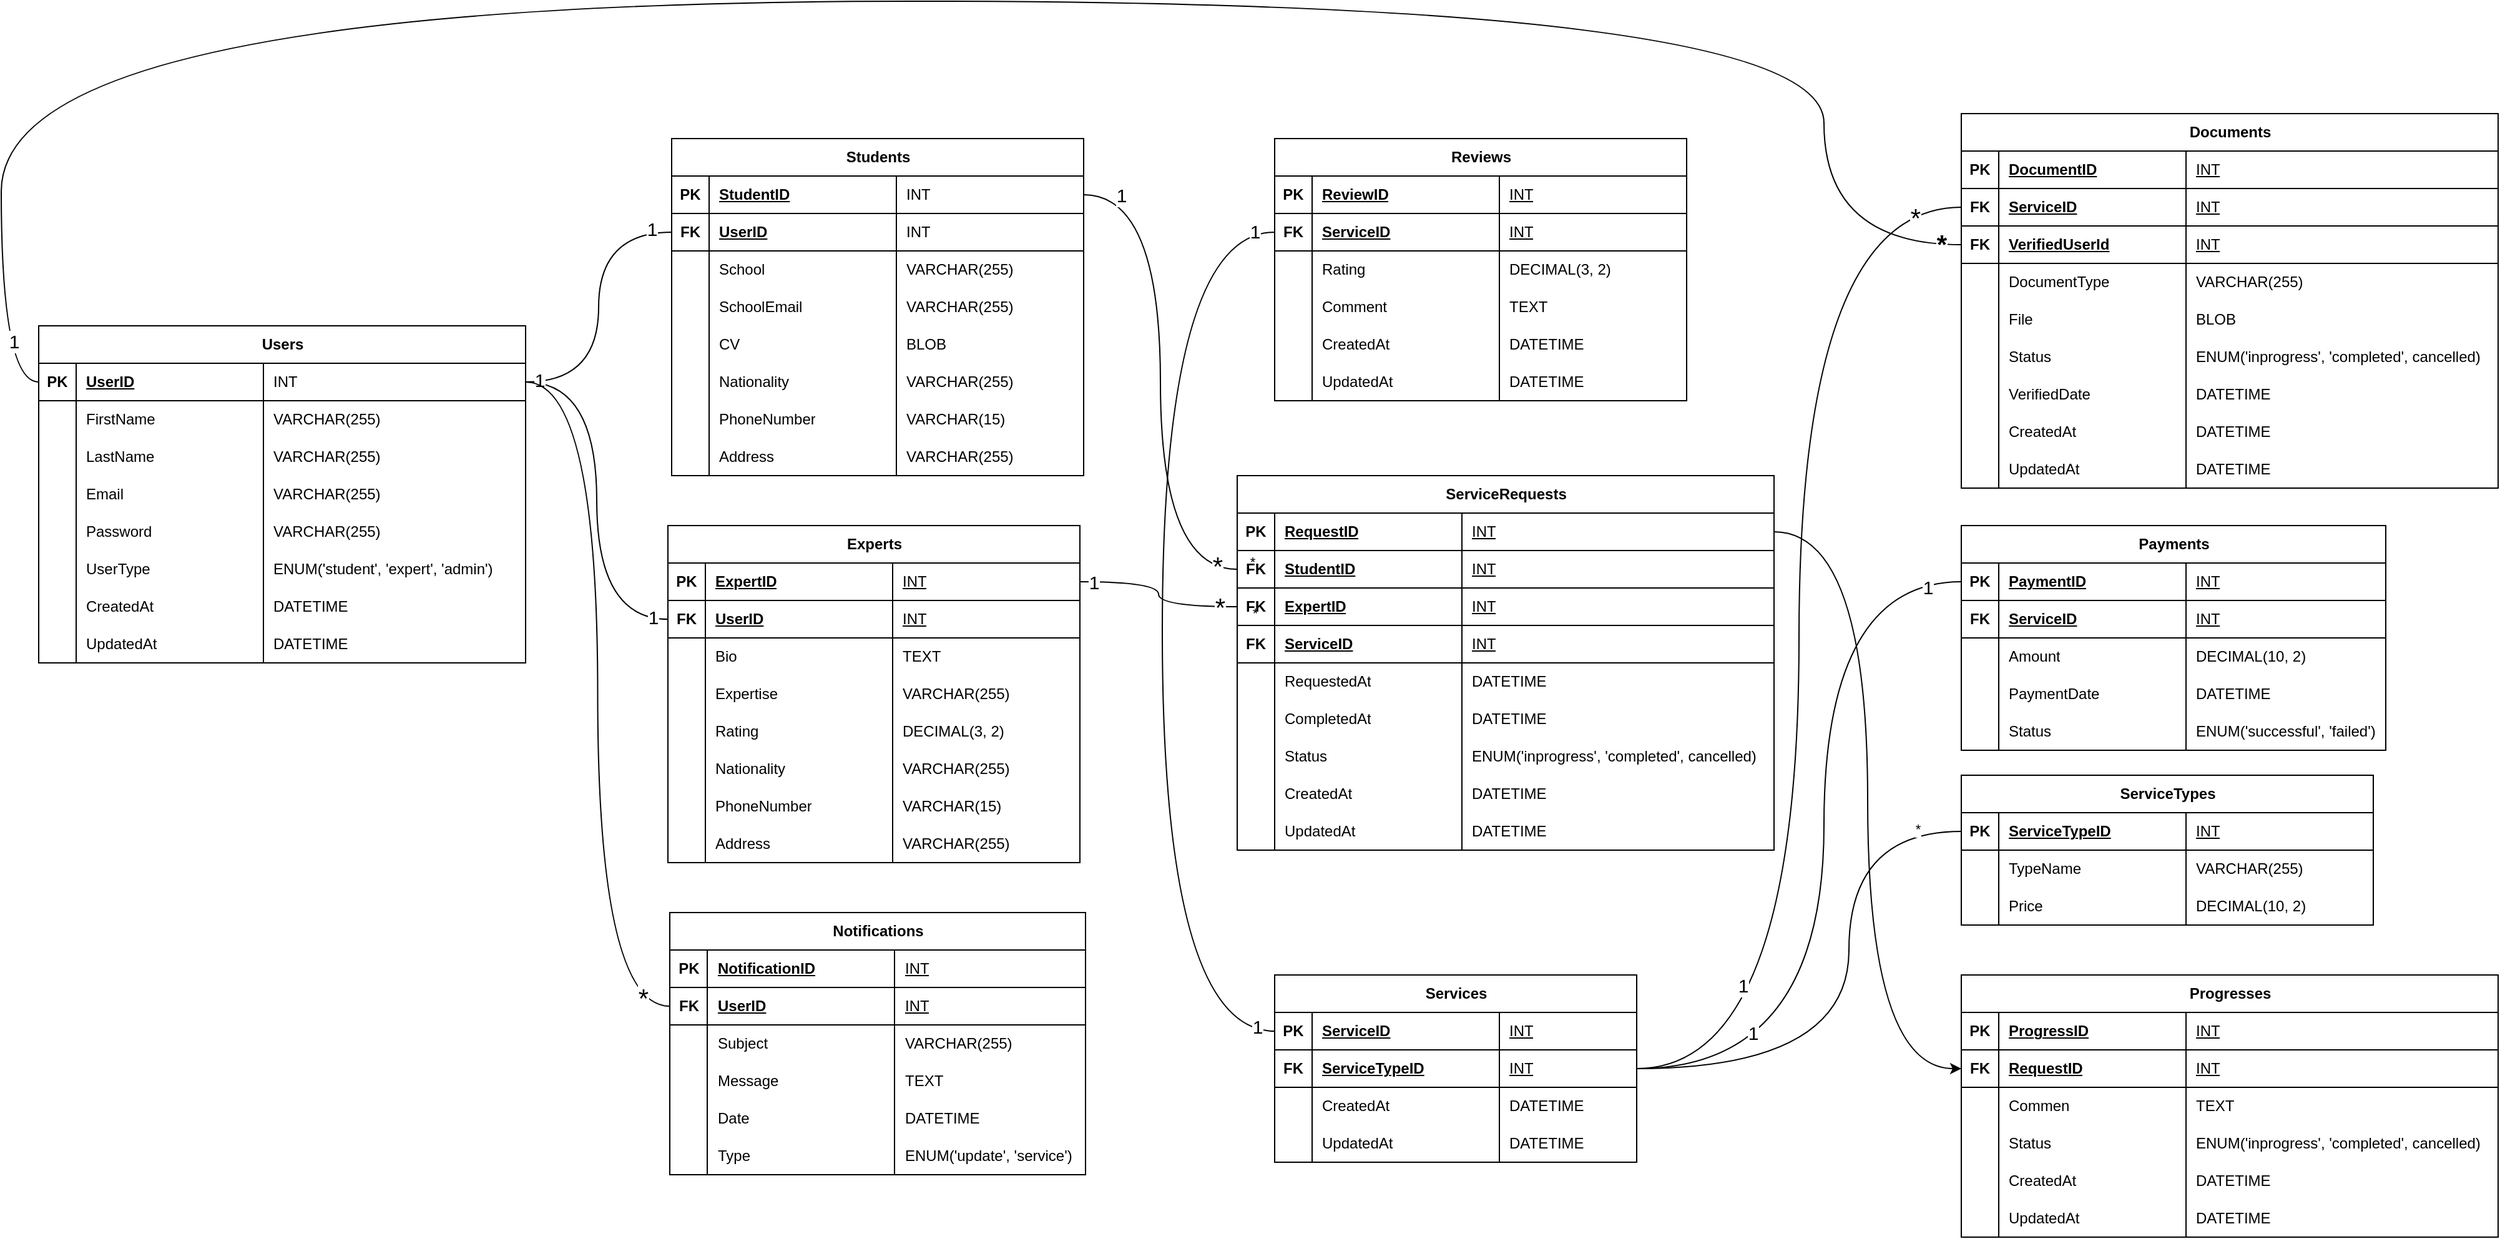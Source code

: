 <mxfile version="24.7.6">
  <diagram name="Page-1" id="KwvAhu-nwvB2AA3yL0rg">
    <mxGraphModel dx="1975" dy="2146" grid="1" gridSize="10" guides="1" tooltips="1" connect="1" arrows="1" fold="1" page="1" pageScale="1" pageWidth="850" pageHeight="1100" math="0" shadow="0">
      <root>
        <mxCell id="0" />
        <mxCell id="1" parent="0" />
        <mxCell id="m2XtmvnmR1rNF8-piuuE-74" value="Users" style="shape=table;startSize=30;container=1;collapsible=1;childLayout=tableLayout;fixedRows=1;rowLines=0;fontStyle=1;align=center;resizeLast=1;html=1;" parent="1" vertex="1">
          <mxGeometry x="30" y="-450" width="390" height="270" as="geometry" />
        </mxCell>
        <mxCell id="m2XtmvnmR1rNF8-piuuE-75" value="" style="shape=tableRow;horizontal=0;startSize=0;swimlaneHead=0;swimlaneBody=0;fillColor=none;collapsible=0;dropTarget=0;points=[[0,0.5],[1,0.5]];portConstraint=eastwest;top=0;left=0;right=0;bottom=1;" parent="m2XtmvnmR1rNF8-piuuE-74" vertex="1">
          <mxGeometry y="30" width="390" height="30" as="geometry" />
        </mxCell>
        <mxCell id="m2XtmvnmR1rNF8-piuuE-76" value="PK" style="shape=partialRectangle;connectable=0;fillColor=none;top=0;left=0;bottom=0;right=0;fontStyle=1;overflow=hidden;whiteSpace=wrap;html=1;" parent="m2XtmvnmR1rNF8-piuuE-75" vertex="1">
          <mxGeometry width="30" height="30" as="geometry">
            <mxRectangle width="30" height="30" as="alternateBounds" />
          </mxGeometry>
        </mxCell>
        <mxCell id="m2XtmvnmR1rNF8-piuuE-77" value="UserID" style="shape=partialRectangle;connectable=0;fillColor=none;top=0;left=0;bottom=0;right=0;align=left;spacingLeft=6;fontStyle=5;overflow=hidden;whiteSpace=wrap;html=1;" parent="m2XtmvnmR1rNF8-piuuE-75" vertex="1">
          <mxGeometry x="30" width="150" height="30" as="geometry">
            <mxRectangle width="150" height="30" as="alternateBounds" />
          </mxGeometry>
        </mxCell>
        <mxCell id="l-_bVykXCydRu9OqBGi1-13" value="&lt;span style=&quot;&quot; class=&quot;hljs-type&quot;&gt;INT&lt;/span&gt;" style="shape=partialRectangle;connectable=0;fillColor=none;top=0;left=0;bottom=0;right=0;align=left;spacingLeft=6;fontStyle=0;overflow=hidden;whiteSpace=wrap;html=1;" parent="m2XtmvnmR1rNF8-piuuE-75" vertex="1">
          <mxGeometry x="180" width="210" height="30" as="geometry">
            <mxRectangle width="210" height="30" as="alternateBounds" />
          </mxGeometry>
        </mxCell>
        <mxCell id="m2XtmvnmR1rNF8-piuuE-78" value="" style="shape=tableRow;horizontal=0;startSize=0;swimlaneHead=0;swimlaneBody=0;fillColor=none;collapsible=0;dropTarget=0;points=[[0,0.5],[1,0.5]];portConstraint=eastwest;top=0;left=0;right=0;bottom=0;" parent="m2XtmvnmR1rNF8-piuuE-74" vertex="1">
          <mxGeometry y="60" width="390" height="30" as="geometry" />
        </mxCell>
        <mxCell id="m2XtmvnmR1rNF8-piuuE-79" value="" style="shape=partialRectangle;connectable=0;fillColor=none;top=0;left=0;bottom=0;right=0;editable=1;overflow=hidden;whiteSpace=wrap;html=1;" parent="m2XtmvnmR1rNF8-piuuE-78" vertex="1">
          <mxGeometry width="30" height="30" as="geometry">
            <mxRectangle width="30" height="30" as="alternateBounds" />
          </mxGeometry>
        </mxCell>
        <mxCell id="m2XtmvnmR1rNF8-piuuE-80" value="FirstName" style="shape=partialRectangle;connectable=0;fillColor=none;top=0;left=0;bottom=0;right=0;align=left;spacingLeft=6;overflow=hidden;whiteSpace=wrap;html=1;" parent="m2XtmvnmR1rNF8-piuuE-78" vertex="1">
          <mxGeometry x="30" width="150" height="30" as="geometry">
            <mxRectangle width="150" height="30" as="alternateBounds" />
          </mxGeometry>
        </mxCell>
        <mxCell id="l-_bVykXCydRu9OqBGi1-14" value="VARCHAR(255)" style="shape=partialRectangle;connectable=0;fillColor=none;top=0;left=0;bottom=0;right=0;align=left;spacingLeft=6;overflow=hidden;whiteSpace=wrap;html=1;" parent="m2XtmvnmR1rNF8-piuuE-78" vertex="1">
          <mxGeometry x="180" width="210" height="30" as="geometry">
            <mxRectangle width="210" height="30" as="alternateBounds" />
          </mxGeometry>
        </mxCell>
        <mxCell id="m2XtmvnmR1rNF8-piuuE-81" value="" style="shape=tableRow;horizontal=0;startSize=0;swimlaneHead=0;swimlaneBody=0;fillColor=none;collapsible=0;dropTarget=0;points=[[0,0.5],[1,0.5]];portConstraint=eastwest;top=0;left=0;right=0;bottom=0;" parent="m2XtmvnmR1rNF8-piuuE-74" vertex="1">
          <mxGeometry y="90" width="390" height="30" as="geometry" />
        </mxCell>
        <mxCell id="m2XtmvnmR1rNF8-piuuE-82" value="" style="shape=partialRectangle;connectable=0;fillColor=none;top=0;left=0;bottom=0;right=0;editable=1;overflow=hidden;whiteSpace=wrap;html=1;" parent="m2XtmvnmR1rNF8-piuuE-81" vertex="1">
          <mxGeometry width="30" height="30" as="geometry">
            <mxRectangle width="30" height="30" as="alternateBounds" />
          </mxGeometry>
        </mxCell>
        <mxCell id="m2XtmvnmR1rNF8-piuuE-83" value="LastName" style="shape=partialRectangle;connectable=0;fillColor=none;top=0;left=0;bottom=0;right=0;align=left;spacingLeft=6;overflow=hidden;whiteSpace=wrap;html=1;" parent="m2XtmvnmR1rNF8-piuuE-81" vertex="1">
          <mxGeometry x="30" width="150" height="30" as="geometry">
            <mxRectangle width="150" height="30" as="alternateBounds" />
          </mxGeometry>
        </mxCell>
        <mxCell id="l-_bVykXCydRu9OqBGi1-15" value="VARCHAR(255)" style="shape=partialRectangle;connectable=0;fillColor=none;top=0;left=0;bottom=0;right=0;align=left;spacingLeft=6;overflow=hidden;whiteSpace=wrap;html=1;" parent="m2XtmvnmR1rNF8-piuuE-81" vertex="1">
          <mxGeometry x="180" width="210" height="30" as="geometry">
            <mxRectangle width="210" height="30" as="alternateBounds" />
          </mxGeometry>
        </mxCell>
        <mxCell id="m2XtmvnmR1rNF8-piuuE-84" value="" style="shape=tableRow;horizontal=0;startSize=0;swimlaneHead=0;swimlaneBody=0;fillColor=none;collapsible=0;dropTarget=0;points=[[0,0.5],[1,0.5]];portConstraint=eastwest;top=0;left=0;right=0;bottom=0;" parent="m2XtmvnmR1rNF8-piuuE-74" vertex="1">
          <mxGeometry y="120" width="390" height="30" as="geometry" />
        </mxCell>
        <mxCell id="m2XtmvnmR1rNF8-piuuE-85" value="" style="shape=partialRectangle;connectable=0;fillColor=none;top=0;left=0;bottom=0;right=0;editable=1;overflow=hidden;whiteSpace=wrap;html=1;" parent="m2XtmvnmR1rNF8-piuuE-84" vertex="1">
          <mxGeometry width="30" height="30" as="geometry">
            <mxRectangle width="30" height="30" as="alternateBounds" />
          </mxGeometry>
        </mxCell>
        <mxCell id="m2XtmvnmR1rNF8-piuuE-86" value="Email" style="shape=partialRectangle;connectable=0;fillColor=none;top=0;left=0;bottom=0;right=0;align=left;spacingLeft=6;overflow=hidden;whiteSpace=wrap;html=1;" parent="m2XtmvnmR1rNF8-piuuE-84" vertex="1">
          <mxGeometry x="30" width="150" height="30" as="geometry">
            <mxRectangle width="150" height="30" as="alternateBounds" />
          </mxGeometry>
        </mxCell>
        <mxCell id="l-_bVykXCydRu9OqBGi1-16" value="VARCHAR(255)" style="shape=partialRectangle;connectable=0;fillColor=none;top=0;left=0;bottom=0;right=0;align=left;spacingLeft=6;overflow=hidden;whiteSpace=wrap;html=1;" parent="m2XtmvnmR1rNF8-piuuE-84" vertex="1">
          <mxGeometry x="180" width="210" height="30" as="geometry">
            <mxRectangle width="210" height="30" as="alternateBounds" />
          </mxGeometry>
        </mxCell>
        <mxCell id="m2XtmvnmR1rNF8-piuuE-103" style="shape=tableRow;horizontal=0;startSize=0;swimlaneHead=0;swimlaneBody=0;fillColor=none;collapsible=0;dropTarget=0;points=[[0,0.5],[1,0.5]];portConstraint=eastwest;top=0;left=0;right=0;bottom=0;" parent="m2XtmvnmR1rNF8-piuuE-74" vertex="1">
          <mxGeometry y="150" width="390" height="30" as="geometry" />
        </mxCell>
        <mxCell id="m2XtmvnmR1rNF8-piuuE-104" style="shape=partialRectangle;connectable=0;fillColor=none;top=0;left=0;bottom=0;right=0;editable=1;overflow=hidden;whiteSpace=wrap;html=1;" parent="m2XtmvnmR1rNF8-piuuE-103" vertex="1">
          <mxGeometry width="30" height="30" as="geometry">
            <mxRectangle width="30" height="30" as="alternateBounds" />
          </mxGeometry>
        </mxCell>
        <mxCell id="m2XtmvnmR1rNF8-piuuE-105" value="Password" style="shape=partialRectangle;connectable=0;fillColor=none;top=0;left=0;bottom=0;right=0;align=left;spacingLeft=6;overflow=hidden;whiteSpace=wrap;html=1;" parent="m2XtmvnmR1rNF8-piuuE-103" vertex="1">
          <mxGeometry x="30" width="150" height="30" as="geometry">
            <mxRectangle width="150" height="30" as="alternateBounds" />
          </mxGeometry>
        </mxCell>
        <mxCell id="l-_bVykXCydRu9OqBGi1-17" value="VARCHAR(255)" style="shape=partialRectangle;connectable=0;fillColor=none;top=0;left=0;bottom=0;right=0;align=left;spacingLeft=6;overflow=hidden;whiteSpace=wrap;html=1;" parent="m2XtmvnmR1rNF8-piuuE-103" vertex="1">
          <mxGeometry x="180" width="210" height="30" as="geometry">
            <mxRectangle width="210" height="30" as="alternateBounds" />
          </mxGeometry>
        </mxCell>
        <mxCell id="m2XtmvnmR1rNF8-piuuE-109" style="shape=tableRow;horizontal=0;startSize=0;swimlaneHead=0;swimlaneBody=0;fillColor=none;collapsible=0;dropTarget=0;points=[[0,0.5],[1,0.5]];portConstraint=eastwest;top=0;left=0;right=0;bottom=0;" parent="m2XtmvnmR1rNF8-piuuE-74" vertex="1">
          <mxGeometry y="180" width="390" height="30" as="geometry" />
        </mxCell>
        <mxCell id="m2XtmvnmR1rNF8-piuuE-110" style="shape=partialRectangle;connectable=0;fillColor=none;top=0;left=0;bottom=0;right=0;editable=1;overflow=hidden;whiteSpace=wrap;html=1;" parent="m2XtmvnmR1rNF8-piuuE-109" vertex="1">
          <mxGeometry width="30" height="30" as="geometry">
            <mxRectangle width="30" height="30" as="alternateBounds" />
          </mxGeometry>
        </mxCell>
        <mxCell id="m2XtmvnmR1rNF8-piuuE-111" value="UserType" style="shape=partialRectangle;connectable=0;fillColor=none;top=0;left=0;bottom=0;right=0;align=left;spacingLeft=6;overflow=hidden;whiteSpace=wrap;html=1;" parent="m2XtmvnmR1rNF8-piuuE-109" vertex="1">
          <mxGeometry x="30" width="150" height="30" as="geometry">
            <mxRectangle width="150" height="30" as="alternateBounds" />
          </mxGeometry>
        </mxCell>
        <mxCell id="l-_bVykXCydRu9OqBGi1-18" value="ENUM(&#39;student&#39;, &#39;expert&#39;, &#39;admin&#39;)" style="shape=partialRectangle;connectable=0;fillColor=none;top=0;left=0;bottom=0;right=0;align=left;spacingLeft=6;overflow=hidden;whiteSpace=wrap;html=1;" parent="m2XtmvnmR1rNF8-piuuE-109" vertex="1">
          <mxGeometry x="180" width="210" height="30" as="geometry">
            <mxRectangle width="210" height="30" as="alternateBounds" />
          </mxGeometry>
        </mxCell>
        <mxCell id="m2XtmvnmR1rNF8-piuuE-106" style="shape=tableRow;horizontal=0;startSize=0;swimlaneHead=0;swimlaneBody=0;fillColor=none;collapsible=0;dropTarget=0;points=[[0,0.5],[1,0.5]];portConstraint=eastwest;top=0;left=0;right=0;bottom=0;" parent="m2XtmvnmR1rNF8-piuuE-74" vertex="1">
          <mxGeometry y="210" width="390" height="30" as="geometry" />
        </mxCell>
        <mxCell id="m2XtmvnmR1rNF8-piuuE-107" style="shape=partialRectangle;connectable=0;fillColor=none;top=0;left=0;bottom=0;right=0;editable=1;overflow=hidden;whiteSpace=wrap;html=1;" parent="m2XtmvnmR1rNF8-piuuE-106" vertex="1">
          <mxGeometry width="30" height="30" as="geometry">
            <mxRectangle width="30" height="30" as="alternateBounds" />
          </mxGeometry>
        </mxCell>
        <mxCell id="m2XtmvnmR1rNF8-piuuE-108" value="CreatedAt" style="shape=partialRectangle;connectable=0;fillColor=none;top=0;left=0;bottom=0;right=0;align=left;spacingLeft=6;overflow=hidden;whiteSpace=wrap;html=1;" parent="m2XtmvnmR1rNF8-piuuE-106" vertex="1">
          <mxGeometry x="30" width="150" height="30" as="geometry">
            <mxRectangle width="150" height="30" as="alternateBounds" />
          </mxGeometry>
        </mxCell>
        <mxCell id="l-_bVykXCydRu9OqBGi1-19" value="DATETIME" style="shape=partialRectangle;connectable=0;fillColor=none;top=0;left=0;bottom=0;right=0;align=left;spacingLeft=6;overflow=hidden;whiteSpace=wrap;html=1;" parent="m2XtmvnmR1rNF8-piuuE-106" vertex="1">
          <mxGeometry x="180" width="210" height="30" as="geometry">
            <mxRectangle width="210" height="30" as="alternateBounds" />
          </mxGeometry>
        </mxCell>
        <mxCell id="m2XtmvnmR1rNF8-piuuE-112" style="shape=tableRow;horizontal=0;startSize=0;swimlaneHead=0;swimlaneBody=0;fillColor=none;collapsible=0;dropTarget=0;points=[[0,0.5],[1,0.5]];portConstraint=eastwest;top=0;left=0;right=0;bottom=0;" parent="m2XtmvnmR1rNF8-piuuE-74" vertex="1">
          <mxGeometry y="240" width="390" height="30" as="geometry" />
        </mxCell>
        <mxCell id="m2XtmvnmR1rNF8-piuuE-113" style="shape=partialRectangle;connectable=0;fillColor=none;top=0;left=0;bottom=0;right=0;editable=1;overflow=hidden;whiteSpace=wrap;html=1;" parent="m2XtmvnmR1rNF8-piuuE-112" vertex="1">
          <mxGeometry width="30" height="30" as="geometry">
            <mxRectangle width="30" height="30" as="alternateBounds" />
          </mxGeometry>
        </mxCell>
        <mxCell id="m2XtmvnmR1rNF8-piuuE-114" value="UpdatedAt" style="shape=partialRectangle;connectable=0;fillColor=none;top=0;left=0;bottom=0;right=0;align=left;spacingLeft=6;overflow=hidden;whiteSpace=wrap;html=1;" parent="m2XtmvnmR1rNF8-piuuE-112" vertex="1">
          <mxGeometry x="30" width="150" height="30" as="geometry">
            <mxRectangle width="150" height="30" as="alternateBounds" />
          </mxGeometry>
        </mxCell>
        <mxCell id="l-_bVykXCydRu9OqBGi1-20" value="DATETIME" style="shape=partialRectangle;connectable=0;fillColor=none;top=0;left=0;bottom=0;right=0;align=left;spacingLeft=6;overflow=hidden;whiteSpace=wrap;html=1;" parent="m2XtmvnmR1rNF8-piuuE-112" vertex="1">
          <mxGeometry x="180" width="210" height="30" as="geometry">
            <mxRectangle width="210" height="30" as="alternateBounds" />
          </mxGeometry>
        </mxCell>
        <mxCell id="m2XtmvnmR1rNF8-piuuE-115" value="Experts" style="shape=table;startSize=30;container=1;collapsible=1;childLayout=tableLayout;fixedRows=1;rowLines=0;fontStyle=1;align=center;resizeLast=1;html=1;" parent="1" vertex="1">
          <mxGeometry x="534" y="-290" width="330" height="270" as="geometry" />
        </mxCell>
        <mxCell id="m2XtmvnmR1rNF8-piuuE-116" value="" style="shape=tableRow;horizontal=0;startSize=0;swimlaneHead=0;swimlaneBody=0;fillColor=none;collapsible=0;dropTarget=0;points=[[0,0.5],[1,0.5]];portConstraint=eastwest;top=0;left=0;right=0;bottom=1;" parent="m2XtmvnmR1rNF8-piuuE-115" vertex="1">
          <mxGeometry y="30" width="330" height="30" as="geometry" />
        </mxCell>
        <mxCell id="m2XtmvnmR1rNF8-piuuE-117" value="PK" style="shape=partialRectangle;connectable=0;fillColor=none;top=0;left=0;bottom=0;right=0;fontStyle=1;overflow=hidden;whiteSpace=wrap;html=1;" parent="m2XtmvnmR1rNF8-piuuE-116" vertex="1">
          <mxGeometry width="30" height="30" as="geometry">
            <mxRectangle width="30" height="30" as="alternateBounds" />
          </mxGeometry>
        </mxCell>
        <mxCell id="m2XtmvnmR1rNF8-piuuE-118" value="ExpertID" style="shape=partialRectangle;connectable=0;fillColor=none;top=0;left=0;bottom=0;right=0;align=left;spacingLeft=6;fontStyle=5;overflow=hidden;whiteSpace=wrap;html=1;" parent="m2XtmvnmR1rNF8-piuuE-116" vertex="1">
          <mxGeometry x="30" width="150" height="30" as="geometry">
            <mxRectangle width="150" height="30" as="alternateBounds" />
          </mxGeometry>
        </mxCell>
        <mxCell id="l-_bVykXCydRu9OqBGi1-29" value="&lt;span style=&quot;font-weight: 400;&quot;&gt;INT&lt;/span&gt;" style="shape=partialRectangle;connectable=0;fillColor=none;top=0;left=0;bottom=0;right=0;align=left;spacingLeft=6;fontStyle=5;overflow=hidden;whiteSpace=wrap;html=1;" parent="m2XtmvnmR1rNF8-piuuE-116" vertex="1">
          <mxGeometry x="180" width="150" height="30" as="geometry">
            <mxRectangle width="150" height="30" as="alternateBounds" />
          </mxGeometry>
        </mxCell>
        <mxCell id="m2XtmvnmR1rNF8-piuuE-140" style="shape=tableRow;horizontal=0;startSize=0;swimlaneHead=0;swimlaneBody=0;fillColor=none;collapsible=0;dropTarget=0;points=[[0,0.5],[1,0.5]];portConstraint=eastwest;top=0;left=0;right=0;bottom=1;" parent="m2XtmvnmR1rNF8-piuuE-115" vertex="1">
          <mxGeometry y="60" width="330" height="30" as="geometry" />
        </mxCell>
        <mxCell id="m2XtmvnmR1rNF8-piuuE-141" value="FK" style="shape=partialRectangle;connectable=0;fillColor=none;top=0;left=0;bottom=0;right=0;fontStyle=1;overflow=hidden;whiteSpace=wrap;html=1;" parent="m2XtmvnmR1rNF8-piuuE-140" vertex="1">
          <mxGeometry width="30" height="30" as="geometry">
            <mxRectangle width="30" height="30" as="alternateBounds" />
          </mxGeometry>
        </mxCell>
        <mxCell id="m2XtmvnmR1rNF8-piuuE-142" value="UserID" style="shape=partialRectangle;connectable=0;fillColor=none;top=0;left=0;bottom=0;right=0;align=left;spacingLeft=6;fontStyle=5;overflow=hidden;whiteSpace=wrap;html=1;" parent="m2XtmvnmR1rNF8-piuuE-140" vertex="1">
          <mxGeometry x="30" width="150" height="30" as="geometry">
            <mxRectangle width="150" height="30" as="alternateBounds" />
          </mxGeometry>
        </mxCell>
        <mxCell id="l-_bVykXCydRu9OqBGi1-30" value="&lt;span style=&quot;font-weight: 400;&quot;&gt;INT&lt;/span&gt;" style="shape=partialRectangle;connectable=0;fillColor=none;top=0;left=0;bottom=0;right=0;align=left;spacingLeft=6;fontStyle=5;overflow=hidden;whiteSpace=wrap;html=1;" parent="m2XtmvnmR1rNF8-piuuE-140" vertex="1">
          <mxGeometry x="180" width="150" height="30" as="geometry">
            <mxRectangle width="150" height="30" as="alternateBounds" />
          </mxGeometry>
        </mxCell>
        <mxCell id="m2XtmvnmR1rNF8-piuuE-119" value="" style="shape=tableRow;horizontal=0;startSize=0;swimlaneHead=0;swimlaneBody=0;fillColor=none;collapsible=0;dropTarget=0;points=[[0,0.5],[1,0.5]];portConstraint=eastwest;top=0;left=0;right=0;bottom=0;" parent="m2XtmvnmR1rNF8-piuuE-115" vertex="1">
          <mxGeometry y="90" width="330" height="30" as="geometry" />
        </mxCell>
        <mxCell id="m2XtmvnmR1rNF8-piuuE-120" value="" style="shape=partialRectangle;connectable=0;fillColor=none;top=0;left=0;bottom=0;right=0;editable=1;overflow=hidden;whiteSpace=wrap;html=1;" parent="m2XtmvnmR1rNF8-piuuE-119" vertex="1">
          <mxGeometry width="30" height="30" as="geometry">
            <mxRectangle width="30" height="30" as="alternateBounds" />
          </mxGeometry>
        </mxCell>
        <mxCell id="m2XtmvnmR1rNF8-piuuE-121" value="Bio" style="shape=partialRectangle;connectable=0;fillColor=none;top=0;left=0;bottom=0;right=0;align=left;spacingLeft=6;overflow=hidden;whiteSpace=wrap;html=1;" parent="m2XtmvnmR1rNF8-piuuE-119" vertex="1">
          <mxGeometry x="30" width="150" height="30" as="geometry">
            <mxRectangle width="150" height="30" as="alternateBounds" />
          </mxGeometry>
        </mxCell>
        <mxCell id="l-_bVykXCydRu9OqBGi1-31" value="TEXT" style="shape=partialRectangle;connectable=0;fillColor=none;top=0;left=0;bottom=0;right=0;align=left;spacingLeft=6;overflow=hidden;whiteSpace=wrap;html=1;" parent="m2XtmvnmR1rNF8-piuuE-119" vertex="1">
          <mxGeometry x="180" width="150" height="30" as="geometry">
            <mxRectangle width="150" height="30" as="alternateBounds" />
          </mxGeometry>
        </mxCell>
        <mxCell id="m2XtmvnmR1rNF8-piuuE-122" value="" style="shape=tableRow;horizontal=0;startSize=0;swimlaneHead=0;swimlaneBody=0;fillColor=none;collapsible=0;dropTarget=0;points=[[0,0.5],[1,0.5]];portConstraint=eastwest;top=0;left=0;right=0;bottom=0;" parent="m2XtmvnmR1rNF8-piuuE-115" vertex="1">
          <mxGeometry y="120" width="330" height="30" as="geometry" />
        </mxCell>
        <mxCell id="m2XtmvnmR1rNF8-piuuE-123" value="" style="shape=partialRectangle;connectable=0;fillColor=none;top=0;left=0;bottom=0;right=0;editable=1;overflow=hidden;whiteSpace=wrap;html=1;" parent="m2XtmvnmR1rNF8-piuuE-122" vertex="1">
          <mxGeometry width="30" height="30" as="geometry">
            <mxRectangle width="30" height="30" as="alternateBounds" />
          </mxGeometry>
        </mxCell>
        <mxCell id="m2XtmvnmR1rNF8-piuuE-124" value="Expertise" style="shape=partialRectangle;connectable=0;fillColor=none;top=0;left=0;bottom=0;right=0;align=left;spacingLeft=6;overflow=hidden;whiteSpace=wrap;html=1;" parent="m2XtmvnmR1rNF8-piuuE-122" vertex="1">
          <mxGeometry x="30" width="150" height="30" as="geometry">
            <mxRectangle width="150" height="30" as="alternateBounds" />
          </mxGeometry>
        </mxCell>
        <mxCell id="l-_bVykXCydRu9OqBGi1-32" value="VARCHAR(255)" style="shape=partialRectangle;connectable=0;fillColor=none;top=0;left=0;bottom=0;right=0;align=left;spacingLeft=6;overflow=hidden;whiteSpace=wrap;html=1;" parent="m2XtmvnmR1rNF8-piuuE-122" vertex="1">
          <mxGeometry x="180" width="150" height="30" as="geometry">
            <mxRectangle width="150" height="30" as="alternateBounds" />
          </mxGeometry>
        </mxCell>
        <mxCell id="m2XtmvnmR1rNF8-piuuE-125" value="" style="shape=tableRow;horizontal=0;startSize=0;swimlaneHead=0;swimlaneBody=0;fillColor=none;collapsible=0;dropTarget=0;points=[[0,0.5],[1,0.5]];portConstraint=eastwest;top=0;left=0;right=0;bottom=0;" parent="m2XtmvnmR1rNF8-piuuE-115" vertex="1">
          <mxGeometry y="150" width="330" height="30" as="geometry" />
        </mxCell>
        <mxCell id="m2XtmvnmR1rNF8-piuuE-126" value="" style="shape=partialRectangle;connectable=0;fillColor=none;top=0;left=0;bottom=0;right=0;editable=1;overflow=hidden;whiteSpace=wrap;html=1;" parent="m2XtmvnmR1rNF8-piuuE-125" vertex="1">
          <mxGeometry width="30" height="30" as="geometry">
            <mxRectangle width="30" height="30" as="alternateBounds" />
          </mxGeometry>
        </mxCell>
        <mxCell id="m2XtmvnmR1rNF8-piuuE-127" value="Rating" style="shape=partialRectangle;connectable=0;fillColor=none;top=0;left=0;bottom=0;right=0;align=left;spacingLeft=6;overflow=hidden;whiteSpace=wrap;html=1;" parent="m2XtmvnmR1rNF8-piuuE-125" vertex="1">
          <mxGeometry x="30" width="150" height="30" as="geometry">
            <mxRectangle width="150" height="30" as="alternateBounds" />
          </mxGeometry>
        </mxCell>
        <mxCell id="l-_bVykXCydRu9OqBGi1-33" value="&lt;span class=&quot;hljs-type&quot;&gt;DECIMAL&lt;/span&gt;(&lt;span class=&quot;hljs-number&quot;&gt;3&lt;/span&gt;, &lt;span class=&quot;hljs-number&quot;&gt;2&lt;/span&gt;)" style="shape=partialRectangle;connectable=0;fillColor=none;top=0;left=0;bottom=0;right=0;align=left;spacingLeft=6;overflow=hidden;whiteSpace=wrap;html=1;" parent="m2XtmvnmR1rNF8-piuuE-125" vertex="1">
          <mxGeometry x="180" width="150" height="30" as="geometry">
            <mxRectangle width="150" height="30" as="alternateBounds" />
          </mxGeometry>
        </mxCell>
        <mxCell id="YUk-hnwfAsvqLi3HGXnt-17" style="shape=tableRow;horizontal=0;startSize=0;swimlaneHead=0;swimlaneBody=0;fillColor=none;collapsible=0;dropTarget=0;points=[[0,0.5],[1,0.5]];portConstraint=eastwest;top=0;left=0;right=0;bottom=0;" parent="m2XtmvnmR1rNF8-piuuE-115" vertex="1">
          <mxGeometry y="180" width="330" height="30" as="geometry" />
        </mxCell>
        <mxCell id="YUk-hnwfAsvqLi3HGXnt-18" style="shape=partialRectangle;connectable=0;fillColor=none;top=0;left=0;bottom=0;right=0;editable=1;overflow=hidden;whiteSpace=wrap;html=1;" parent="YUk-hnwfAsvqLi3HGXnt-17" vertex="1">
          <mxGeometry width="30" height="30" as="geometry">
            <mxRectangle width="30" height="30" as="alternateBounds" />
          </mxGeometry>
        </mxCell>
        <mxCell id="YUk-hnwfAsvqLi3HGXnt-19" value="Nationality" style="shape=partialRectangle;connectable=0;fillColor=none;top=0;left=0;bottom=0;right=0;align=left;spacingLeft=6;overflow=hidden;whiteSpace=wrap;html=1;" parent="YUk-hnwfAsvqLi3HGXnt-17" vertex="1">
          <mxGeometry x="30" width="150" height="30" as="geometry">
            <mxRectangle width="150" height="30" as="alternateBounds" />
          </mxGeometry>
        </mxCell>
        <mxCell id="YUk-hnwfAsvqLi3HGXnt-20" value="VARCHAR(255)" style="shape=partialRectangle;connectable=0;fillColor=none;top=0;left=0;bottom=0;right=0;align=left;spacingLeft=6;overflow=hidden;whiteSpace=wrap;html=1;" parent="YUk-hnwfAsvqLi3HGXnt-17" vertex="1">
          <mxGeometry x="180" width="150" height="30" as="geometry">
            <mxRectangle width="150" height="30" as="alternateBounds" />
          </mxGeometry>
        </mxCell>
        <mxCell id="YUk-hnwfAsvqLi3HGXnt-13" style="shape=tableRow;horizontal=0;startSize=0;swimlaneHead=0;swimlaneBody=0;fillColor=none;collapsible=0;dropTarget=0;points=[[0,0.5],[1,0.5]];portConstraint=eastwest;top=0;left=0;right=0;bottom=0;" parent="m2XtmvnmR1rNF8-piuuE-115" vertex="1">
          <mxGeometry y="210" width="330" height="30" as="geometry" />
        </mxCell>
        <mxCell id="YUk-hnwfAsvqLi3HGXnt-14" style="shape=partialRectangle;connectable=0;fillColor=none;top=0;left=0;bottom=0;right=0;editable=1;overflow=hidden;whiteSpace=wrap;html=1;" parent="YUk-hnwfAsvqLi3HGXnt-13" vertex="1">
          <mxGeometry width="30" height="30" as="geometry">
            <mxRectangle width="30" height="30" as="alternateBounds" />
          </mxGeometry>
        </mxCell>
        <mxCell id="YUk-hnwfAsvqLi3HGXnt-15" value="PhoneNumber" style="shape=partialRectangle;connectable=0;fillColor=none;top=0;left=0;bottom=0;right=0;align=left;spacingLeft=6;overflow=hidden;whiteSpace=wrap;html=1;" parent="YUk-hnwfAsvqLi3HGXnt-13" vertex="1">
          <mxGeometry x="30" width="150" height="30" as="geometry">
            <mxRectangle width="150" height="30" as="alternateBounds" />
          </mxGeometry>
        </mxCell>
        <mxCell id="YUk-hnwfAsvqLi3HGXnt-16" value="VARCHAR(15)" style="shape=partialRectangle;connectable=0;fillColor=none;top=0;left=0;bottom=0;right=0;align=left;spacingLeft=6;overflow=hidden;whiteSpace=wrap;html=1;" parent="YUk-hnwfAsvqLi3HGXnt-13" vertex="1">
          <mxGeometry x="180" width="150" height="30" as="geometry">
            <mxRectangle width="150" height="30" as="alternateBounds" />
          </mxGeometry>
        </mxCell>
        <mxCell id="YUk-hnwfAsvqLi3HGXnt-21" style="shape=tableRow;horizontal=0;startSize=0;swimlaneHead=0;swimlaneBody=0;fillColor=none;collapsible=0;dropTarget=0;points=[[0,0.5],[1,0.5]];portConstraint=eastwest;top=0;left=0;right=0;bottom=0;" parent="m2XtmvnmR1rNF8-piuuE-115" vertex="1">
          <mxGeometry y="240" width="330" height="30" as="geometry" />
        </mxCell>
        <mxCell id="YUk-hnwfAsvqLi3HGXnt-22" style="shape=partialRectangle;connectable=0;fillColor=none;top=0;left=0;bottom=0;right=0;editable=1;overflow=hidden;whiteSpace=wrap;html=1;" parent="YUk-hnwfAsvqLi3HGXnt-21" vertex="1">
          <mxGeometry width="30" height="30" as="geometry">
            <mxRectangle width="30" height="30" as="alternateBounds" />
          </mxGeometry>
        </mxCell>
        <mxCell id="YUk-hnwfAsvqLi3HGXnt-23" value="Address" style="shape=partialRectangle;connectable=0;fillColor=none;top=0;left=0;bottom=0;right=0;align=left;spacingLeft=6;overflow=hidden;whiteSpace=wrap;html=1;" parent="YUk-hnwfAsvqLi3HGXnt-21" vertex="1">
          <mxGeometry x="30" width="150" height="30" as="geometry">
            <mxRectangle width="150" height="30" as="alternateBounds" />
          </mxGeometry>
        </mxCell>
        <mxCell id="YUk-hnwfAsvqLi3HGXnt-24" value="VARCHAR(255)" style="shape=partialRectangle;connectable=0;fillColor=none;top=0;left=0;bottom=0;right=0;align=left;spacingLeft=6;overflow=hidden;whiteSpace=wrap;html=1;" parent="YUk-hnwfAsvqLi3HGXnt-21" vertex="1">
          <mxGeometry x="180" width="150" height="30" as="geometry">
            <mxRectangle width="150" height="30" as="alternateBounds" />
          </mxGeometry>
        </mxCell>
        <mxCell id="m2XtmvnmR1rNF8-piuuE-176" style="rounded=0;orthogonalLoop=1;jettySize=auto;html=1;verticalAlign=middle;horizontal=0;endArrow=none;endFill=0;startArrow=none;startFill=0;exitDx=0;exitDy=0;entryDx=0;entryDy=0;entryX=1;entryY=0.5;exitX=0;exitY=0.5;edgeStyle=orthogonalEdgeStyle;curved=1;" parent="1" source="m2XtmvnmR1rNF8-piuuE-147" target="m2XtmvnmR1rNF8-piuuE-75" edge="1">
          <mxGeometry relative="1" as="geometry" />
        </mxCell>
        <mxCell id="l-_bVykXCydRu9OqBGi1-2" value="1" style="edgeLabel;html=1;align=center;verticalAlign=middle;resizable=0;points=[];fontSize=15;" parent="m2XtmvnmR1rNF8-piuuE-176" vertex="1" connectable="0">
          <mxGeometry x="-0.861" y="-3" relative="1" as="geometry">
            <mxPoint as="offset" />
          </mxGeometry>
        </mxCell>
        <mxCell id="m2XtmvnmR1rNF8-piuuE-200" style="rounded=0;orthogonalLoop=1;jettySize=auto;html=1;entryDx=0;entryDy=0;startArrow=none;startFill=0;endArrow=none;endFill=0;exitDx=0;exitDy=0;edgeStyle=orthogonalEdgeStyle;curved=1;entryX=0;entryY=0.5;exitX=1;exitY=0.5;" parent="1" source="m2XtmvnmR1rNF8-piuuE-144" target="xHV70HQynk23bOm1dlsy-6" edge="1">
          <mxGeometry relative="1" as="geometry" />
        </mxCell>
        <mxCell id="l-_bVykXCydRu9OqBGi1-71" value="1" style="edgeLabel;html=1;align=center;verticalAlign=middle;resizable=0;points=[];fontSize=15;" parent="m2XtmvnmR1rNF8-piuuE-200" vertex="1" connectable="0">
          <mxGeometry x="-0.861" relative="1" as="geometry">
            <mxPoint as="offset" />
          </mxGeometry>
        </mxCell>
        <mxCell id="l-_bVykXCydRu9OqBGi1-81" value="*" style="edgeLabel;html=1;align=center;verticalAlign=middle;resizable=0;points=[];" parent="m2XtmvnmR1rNF8-piuuE-200" vertex="1" connectable="0">
          <mxGeometry x="0.873" y="6" relative="1" as="geometry">
            <mxPoint x="39" as="offset" />
          </mxGeometry>
        </mxCell>
        <mxCell id="xHV70HQynk23bOm1dlsy-106" value="*" style="edgeLabel;html=1;align=center;verticalAlign=middle;resizable=0;points=[];fontSize=21;" vertex="1" connectable="0" parent="m2XtmvnmR1rNF8-piuuE-200">
          <mxGeometry x="0.922" y="3" relative="1" as="geometry">
            <mxPoint as="offset" />
          </mxGeometry>
        </mxCell>
        <mxCell id="m2XtmvnmR1rNF8-piuuE-143" value="Students" style="shape=table;startSize=30;container=1;collapsible=1;childLayout=tableLayout;fixedRows=1;rowLines=0;fontStyle=1;align=center;resizeLast=1;html=1;" parent="1" vertex="1">
          <mxGeometry x="537" y="-600" width="330" height="270" as="geometry" />
        </mxCell>
        <mxCell id="m2XtmvnmR1rNF8-piuuE-144" value="" style="shape=tableRow;horizontal=0;startSize=0;swimlaneHead=0;swimlaneBody=0;fillColor=none;collapsible=0;dropTarget=0;points=[[0,0.5],[1,0.5]];portConstraint=eastwest;top=0;left=0;right=0;bottom=1;" parent="m2XtmvnmR1rNF8-piuuE-143" vertex="1">
          <mxGeometry y="30" width="330" height="30" as="geometry" />
        </mxCell>
        <mxCell id="m2XtmvnmR1rNF8-piuuE-145" value="PK" style="shape=partialRectangle;connectable=0;fillColor=none;top=0;left=0;bottom=0;right=0;fontStyle=1;overflow=hidden;whiteSpace=wrap;html=1;" parent="m2XtmvnmR1rNF8-piuuE-144" vertex="1">
          <mxGeometry width="30" height="30" as="geometry">
            <mxRectangle width="30" height="30" as="alternateBounds" />
          </mxGeometry>
        </mxCell>
        <mxCell id="m2XtmvnmR1rNF8-piuuE-146" value="StudentID" style="shape=partialRectangle;connectable=0;fillColor=none;top=0;left=0;bottom=0;right=0;align=left;spacingLeft=6;fontStyle=5;overflow=hidden;whiteSpace=wrap;html=1;" parent="m2XtmvnmR1rNF8-piuuE-144" vertex="1">
          <mxGeometry x="30" width="150" height="30" as="geometry">
            <mxRectangle width="150" height="30" as="alternateBounds" />
          </mxGeometry>
        </mxCell>
        <mxCell id="l-_bVykXCydRu9OqBGi1-24" value="&lt;span style=&quot;&quot;&gt;INT&lt;/span&gt;" style="shape=partialRectangle;connectable=0;fillColor=none;top=0;left=0;bottom=0;right=0;align=left;spacingLeft=6;fontStyle=0;overflow=hidden;whiteSpace=wrap;html=1;" parent="m2XtmvnmR1rNF8-piuuE-144" vertex="1">
          <mxGeometry x="180" width="150" height="30" as="geometry">
            <mxRectangle width="150" height="30" as="alternateBounds" />
          </mxGeometry>
        </mxCell>
        <mxCell id="m2XtmvnmR1rNF8-piuuE-147" style="shape=tableRow;horizontal=0;startSize=0;swimlaneHead=0;swimlaneBody=0;fillColor=none;collapsible=0;dropTarget=0;points=[[0,0.5],[1,0.5]];portConstraint=eastwest;top=0;left=0;right=0;bottom=1;" parent="m2XtmvnmR1rNF8-piuuE-143" vertex="1">
          <mxGeometry y="60" width="330" height="30" as="geometry" />
        </mxCell>
        <mxCell id="m2XtmvnmR1rNF8-piuuE-148" value="FK" style="shape=partialRectangle;connectable=0;fillColor=none;top=0;left=0;bottom=0;right=0;fontStyle=1;overflow=hidden;whiteSpace=wrap;html=1;" parent="m2XtmvnmR1rNF8-piuuE-147" vertex="1">
          <mxGeometry width="30" height="30" as="geometry">
            <mxRectangle width="30" height="30" as="alternateBounds" />
          </mxGeometry>
        </mxCell>
        <mxCell id="m2XtmvnmR1rNF8-piuuE-149" value="UserID" style="shape=partialRectangle;connectable=0;fillColor=none;top=0;left=0;bottom=0;right=0;align=left;spacingLeft=6;fontStyle=5;overflow=hidden;whiteSpace=wrap;html=1;" parent="m2XtmvnmR1rNF8-piuuE-147" vertex="1">
          <mxGeometry x="30" width="150" height="30" as="geometry">
            <mxRectangle width="150" height="30" as="alternateBounds" />
          </mxGeometry>
        </mxCell>
        <mxCell id="l-_bVykXCydRu9OqBGi1-25" value="&lt;span style=&quot;&quot;&gt;INT&lt;/span&gt;" style="shape=partialRectangle;connectable=0;fillColor=none;top=0;left=0;bottom=0;right=0;align=left;spacingLeft=6;fontStyle=0;overflow=hidden;whiteSpace=wrap;html=1;" parent="m2XtmvnmR1rNF8-piuuE-147" vertex="1">
          <mxGeometry x="180" width="150" height="30" as="geometry">
            <mxRectangle width="150" height="30" as="alternateBounds" />
          </mxGeometry>
        </mxCell>
        <mxCell id="m2XtmvnmR1rNF8-piuuE-150" value="" style="shape=tableRow;horizontal=0;startSize=0;swimlaneHead=0;swimlaneBody=0;fillColor=none;collapsible=0;dropTarget=0;points=[[0,0.5],[1,0.5]];portConstraint=eastwest;top=0;left=0;right=0;bottom=0;" parent="m2XtmvnmR1rNF8-piuuE-143" vertex="1">
          <mxGeometry y="90" width="330" height="30" as="geometry" />
        </mxCell>
        <mxCell id="m2XtmvnmR1rNF8-piuuE-151" value="" style="shape=partialRectangle;connectable=0;fillColor=none;top=0;left=0;bottom=0;right=0;editable=1;overflow=hidden;whiteSpace=wrap;html=1;" parent="m2XtmvnmR1rNF8-piuuE-150" vertex="1">
          <mxGeometry width="30" height="30" as="geometry">
            <mxRectangle width="30" height="30" as="alternateBounds" />
          </mxGeometry>
        </mxCell>
        <mxCell id="m2XtmvnmR1rNF8-piuuE-152" value="School" style="shape=partialRectangle;connectable=0;fillColor=none;top=0;left=0;bottom=0;right=0;align=left;spacingLeft=6;overflow=hidden;whiteSpace=wrap;html=1;" parent="m2XtmvnmR1rNF8-piuuE-150" vertex="1">
          <mxGeometry x="30" width="150" height="30" as="geometry">
            <mxRectangle width="150" height="30" as="alternateBounds" />
          </mxGeometry>
        </mxCell>
        <mxCell id="l-_bVykXCydRu9OqBGi1-26" value="VARCHAR(255)" style="shape=partialRectangle;connectable=0;fillColor=none;top=0;left=0;bottom=0;right=0;align=left;spacingLeft=6;overflow=hidden;whiteSpace=wrap;html=1;" parent="m2XtmvnmR1rNF8-piuuE-150" vertex="1">
          <mxGeometry x="180" width="150" height="30" as="geometry">
            <mxRectangle width="150" height="30" as="alternateBounds" />
          </mxGeometry>
        </mxCell>
        <mxCell id="m2XtmvnmR1rNF8-piuuE-153" value="" style="shape=tableRow;horizontal=0;startSize=0;swimlaneHead=0;swimlaneBody=0;fillColor=none;collapsible=0;dropTarget=0;points=[[0,0.5],[1,0.5]];portConstraint=eastwest;top=0;left=0;right=0;bottom=0;" parent="m2XtmvnmR1rNF8-piuuE-143" vertex="1">
          <mxGeometry y="120" width="330" height="30" as="geometry" />
        </mxCell>
        <mxCell id="m2XtmvnmR1rNF8-piuuE-154" value="" style="shape=partialRectangle;connectable=0;fillColor=none;top=0;left=0;bottom=0;right=0;editable=1;overflow=hidden;whiteSpace=wrap;html=1;" parent="m2XtmvnmR1rNF8-piuuE-153" vertex="1">
          <mxGeometry width="30" height="30" as="geometry">
            <mxRectangle width="30" height="30" as="alternateBounds" />
          </mxGeometry>
        </mxCell>
        <mxCell id="m2XtmvnmR1rNF8-piuuE-155" value="SchoolEmail" style="shape=partialRectangle;connectable=0;fillColor=none;top=0;left=0;bottom=0;right=0;align=left;spacingLeft=6;overflow=hidden;whiteSpace=wrap;html=1;" parent="m2XtmvnmR1rNF8-piuuE-153" vertex="1">
          <mxGeometry x="30" width="150" height="30" as="geometry">
            <mxRectangle width="150" height="30" as="alternateBounds" />
          </mxGeometry>
        </mxCell>
        <mxCell id="l-_bVykXCydRu9OqBGi1-27" value="VARCHAR(255)" style="shape=partialRectangle;connectable=0;fillColor=none;top=0;left=0;bottom=0;right=0;align=left;spacingLeft=6;overflow=hidden;whiteSpace=wrap;html=1;" parent="m2XtmvnmR1rNF8-piuuE-153" vertex="1">
          <mxGeometry x="180" width="150" height="30" as="geometry">
            <mxRectangle width="150" height="30" as="alternateBounds" />
          </mxGeometry>
        </mxCell>
        <mxCell id="m2XtmvnmR1rNF8-piuuE-156" value="" style="shape=tableRow;horizontal=0;startSize=0;swimlaneHead=0;swimlaneBody=0;fillColor=none;collapsible=0;dropTarget=0;points=[[0,0.5],[1,0.5]];portConstraint=eastwest;top=0;left=0;right=0;bottom=0;" parent="m2XtmvnmR1rNF8-piuuE-143" vertex="1">
          <mxGeometry y="150" width="330" height="30" as="geometry" />
        </mxCell>
        <mxCell id="m2XtmvnmR1rNF8-piuuE-157" value="" style="shape=partialRectangle;connectable=0;fillColor=none;top=0;left=0;bottom=0;right=0;editable=1;overflow=hidden;whiteSpace=wrap;html=1;" parent="m2XtmvnmR1rNF8-piuuE-156" vertex="1">
          <mxGeometry width="30" height="30" as="geometry">
            <mxRectangle width="30" height="30" as="alternateBounds" />
          </mxGeometry>
        </mxCell>
        <mxCell id="m2XtmvnmR1rNF8-piuuE-158" value="CV" style="shape=partialRectangle;connectable=0;fillColor=none;top=0;left=0;bottom=0;right=0;align=left;spacingLeft=6;overflow=hidden;whiteSpace=wrap;html=1;" parent="m2XtmvnmR1rNF8-piuuE-156" vertex="1">
          <mxGeometry x="30" width="150" height="30" as="geometry">
            <mxRectangle width="150" height="30" as="alternateBounds" />
          </mxGeometry>
        </mxCell>
        <mxCell id="l-_bVykXCydRu9OqBGi1-28" value="BLOB" style="shape=partialRectangle;connectable=0;fillColor=none;top=0;left=0;bottom=0;right=0;align=left;spacingLeft=6;overflow=hidden;whiteSpace=wrap;html=1;" parent="m2XtmvnmR1rNF8-piuuE-156" vertex="1">
          <mxGeometry x="180" width="150" height="30" as="geometry">
            <mxRectangle width="150" height="30" as="alternateBounds" />
          </mxGeometry>
        </mxCell>
        <mxCell id="YUk-hnwfAsvqLi3HGXnt-9" style="shape=tableRow;horizontal=0;startSize=0;swimlaneHead=0;swimlaneBody=0;fillColor=none;collapsible=0;dropTarget=0;points=[[0,0.5],[1,0.5]];portConstraint=eastwest;top=0;left=0;right=0;bottom=0;" parent="m2XtmvnmR1rNF8-piuuE-143" vertex="1">
          <mxGeometry y="180" width="330" height="30" as="geometry" />
        </mxCell>
        <mxCell id="YUk-hnwfAsvqLi3HGXnt-10" style="shape=partialRectangle;connectable=0;fillColor=none;top=0;left=0;bottom=0;right=0;editable=1;overflow=hidden;whiteSpace=wrap;html=1;" parent="YUk-hnwfAsvqLi3HGXnt-9" vertex="1">
          <mxGeometry width="30" height="30" as="geometry">
            <mxRectangle width="30" height="30" as="alternateBounds" />
          </mxGeometry>
        </mxCell>
        <mxCell id="YUk-hnwfAsvqLi3HGXnt-11" value="Nationality" style="shape=partialRectangle;connectable=0;fillColor=none;top=0;left=0;bottom=0;right=0;align=left;spacingLeft=6;overflow=hidden;whiteSpace=wrap;html=1;" parent="YUk-hnwfAsvqLi3HGXnt-9" vertex="1">
          <mxGeometry x="30" width="150" height="30" as="geometry">
            <mxRectangle width="150" height="30" as="alternateBounds" />
          </mxGeometry>
        </mxCell>
        <mxCell id="YUk-hnwfAsvqLi3HGXnt-12" value="VARCHAR(255)" style="shape=partialRectangle;connectable=0;fillColor=none;top=0;left=0;bottom=0;right=0;align=left;spacingLeft=6;overflow=hidden;whiteSpace=wrap;html=1;" parent="YUk-hnwfAsvqLi3HGXnt-9" vertex="1">
          <mxGeometry x="180" width="150" height="30" as="geometry">
            <mxRectangle width="150" height="30" as="alternateBounds" />
          </mxGeometry>
        </mxCell>
        <mxCell id="YUk-hnwfAsvqLi3HGXnt-5" style="shape=tableRow;horizontal=0;startSize=0;swimlaneHead=0;swimlaneBody=0;fillColor=none;collapsible=0;dropTarget=0;points=[[0,0.5],[1,0.5]];portConstraint=eastwest;top=0;left=0;right=0;bottom=0;" parent="m2XtmvnmR1rNF8-piuuE-143" vertex="1">
          <mxGeometry y="210" width="330" height="30" as="geometry" />
        </mxCell>
        <mxCell id="YUk-hnwfAsvqLi3HGXnt-6" style="shape=partialRectangle;connectable=0;fillColor=none;top=0;left=0;bottom=0;right=0;editable=1;overflow=hidden;whiteSpace=wrap;html=1;" parent="YUk-hnwfAsvqLi3HGXnt-5" vertex="1">
          <mxGeometry width="30" height="30" as="geometry">
            <mxRectangle width="30" height="30" as="alternateBounds" />
          </mxGeometry>
        </mxCell>
        <mxCell id="YUk-hnwfAsvqLi3HGXnt-7" value="PhoneNumber" style="shape=partialRectangle;connectable=0;fillColor=none;top=0;left=0;bottom=0;right=0;align=left;spacingLeft=6;overflow=hidden;whiteSpace=wrap;html=1;" parent="YUk-hnwfAsvqLi3HGXnt-5" vertex="1">
          <mxGeometry x="30" width="150" height="30" as="geometry">
            <mxRectangle width="150" height="30" as="alternateBounds" />
          </mxGeometry>
        </mxCell>
        <mxCell id="YUk-hnwfAsvqLi3HGXnt-8" value="VARCHAR(15)" style="shape=partialRectangle;connectable=0;fillColor=none;top=0;left=0;bottom=0;right=0;align=left;spacingLeft=6;overflow=hidden;whiteSpace=wrap;html=1;" parent="YUk-hnwfAsvqLi3HGXnt-5" vertex="1">
          <mxGeometry x="180" width="150" height="30" as="geometry">
            <mxRectangle width="150" height="30" as="alternateBounds" />
          </mxGeometry>
        </mxCell>
        <mxCell id="YUk-hnwfAsvqLi3HGXnt-1" style="shape=tableRow;horizontal=0;startSize=0;swimlaneHead=0;swimlaneBody=0;fillColor=none;collapsible=0;dropTarget=0;points=[[0,0.5],[1,0.5]];portConstraint=eastwest;top=0;left=0;right=0;bottom=0;" parent="m2XtmvnmR1rNF8-piuuE-143" vertex="1">
          <mxGeometry y="240" width="330" height="30" as="geometry" />
        </mxCell>
        <mxCell id="YUk-hnwfAsvqLi3HGXnt-2" style="shape=partialRectangle;connectable=0;fillColor=none;top=0;left=0;bottom=0;right=0;editable=1;overflow=hidden;whiteSpace=wrap;html=1;" parent="YUk-hnwfAsvqLi3HGXnt-1" vertex="1">
          <mxGeometry width="30" height="30" as="geometry">
            <mxRectangle width="30" height="30" as="alternateBounds" />
          </mxGeometry>
        </mxCell>
        <mxCell id="YUk-hnwfAsvqLi3HGXnt-3" value="Address" style="shape=partialRectangle;connectable=0;fillColor=none;top=0;left=0;bottom=0;right=0;align=left;spacingLeft=6;overflow=hidden;whiteSpace=wrap;html=1;" parent="YUk-hnwfAsvqLi3HGXnt-1" vertex="1">
          <mxGeometry x="30" width="150" height="30" as="geometry">
            <mxRectangle width="150" height="30" as="alternateBounds" />
          </mxGeometry>
        </mxCell>
        <mxCell id="YUk-hnwfAsvqLi3HGXnt-4" value="VARCHAR(255)" style="shape=partialRectangle;connectable=0;fillColor=none;top=0;left=0;bottom=0;right=0;align=left;spacingLeft=6;overflow=hidden;whiteSpace=wrap;html=1;" parent="YUk-hnwfAsvqLi3HGXnt-1" vertex="1">
          <mxGeometry x="180" width="150" height="30" as="geometry">
            <mxRectangle width="150" height="30" as="alternateBounds" />
          </mxGeometry>
        </mxCell>
        <mxCell id="m2XtmvnmR1rNF8-piuuE-159" style="rounded=0;orthogonalLoop=1;jettySize=auto;html=1;entryDx=0;entryDy=0;endArrow=none;endFill=0;startArrow=none;startFill=0;exitDx=0;exitDy=0;exitX=1;exitY=0.5;entryX=0;entryY=0.5;edgeStyle=orthogonalEdgeStyle;curved=1;" parent="1" source="m2XtmvnmR1rNF8-piuuE-75" target="m2XtmvnmR1rNF8-piuuE-140" edge="1">
          <mxGeometry relative="1" as="geometry" />
        </mxCell>
        <mxCell id="l-_bVykXCydRu9OqBGi1-3" value="1" style="edgeLabel;html=1;align=center;verticalAlign=middle;resizable=0;points=[];fontSize=15;" parent="m2XtmvnmR1rNF8-piuuE-159" vertex="1" connectable="0">
          <mxGeometry x="-0.931" y="2" relative="1" as="geometry">
            <mxPoint as="offset" />
          </mxGeometry>
        </mxCell>
        <mxCell id="l-_bVykXCydRu9OqBGi1-4" value="1" style="edgeLabel;html=1;align=center;verticalAlign=middle;resizable=0;points=[];fontSize=15;" parent="m2XtmvnmR1rNF8-piuuE-159" vertex="1" connectable="0">
          <mxGeometry x="0.92" y="2" relative="1" as="geometry">
            <mxPoint as="offset" />
          </mxGeometry>
        </mxCell>
        <mxCell id="m2XtmvnmR1rNF8-piuuE-336" style="rounded=0;orthogonalLoop=1;jettySize=auto;html=1;entryDx=0;entryDy=0;startArrow=none;startFill=0;endArrow=none;endFill=0;edgeStyle=orthogonalEdgeStyle;entryX=0;entryY=0.5;elbow=vertical;curved=1;exitX=1;exitY=0.5;exitDx=0;exitDy=0;" parent="1" source="xHV70HQynk23bOm1dlsy-47" target="m2XtmvnmR1rNF8-piuuE-315" edge="1">
          <mxGeometry relative="1" as="geometry" />
        </mxCell>
        <mxCell id="l-_bVykXCydRu9OqBGi1-91" value="*" style="edgeLabel;html=1;align=center;verticalAlign=middle;resizable=0;points=[];fontSize=21;" parent="m2XtmvnmR1rNF8-piuuE-336" vertex="1" connectable="0">
          <mxGeometry x="0.922" y="-8" relative="1" as="geometry">
            <mxPoint as="offset" />
          </mxGeometry>
        </mxCell>
        <mxCell id="xHV70HQynk23bOm1dlsy-112" value="1" style="edgeLabel;html=1;align=center;verticalAlign=middle;resizable=0;points=[];fontSize=15;" vertex="1" connectable="0" parent="m2XtmvnmR1rNF8-piuuE-336">
          <mxGeometry x="-0.585" y="45" relative="1" as="geometry">
            <mxPoint as="offset" />
          </mxGeometry>
        </mxCell>
        <mxCell id="m2XtmvnmR1rNF8-piuuE-199" style="rounded=0;orthogonalLoop=1;jettySize=auto;html=1;startArrow=none;startFill=0;endArrow=none;endFill=0;entryDx=0;entryDy=0;exitDx=0;exitDy=0;strokeColor=default;edgeStyle=orthogonalEdgeStyle;curved=1;entryX=0;entryY=0.5;exitX=1;exitY=0.5;" parent="1" source="m2XtmvnmR1rNF8-piuuE-116" target="xHV70HQynk23bOm1dlsy-10" edge="1">
          <mxGeometry relative="1" as="geometry">
            <mxPoint x="640" y="-310" as="sourcePoint" />
          </mxGeometry>
        </mxCell>
        <mxCell id="l-_bVykXCydRu9OqBGi1-73" value="1" style="edgeLabel;html=1;align=center;verticalAlign=middle;resizable=0;points=[];fontSize=15;" parent="m2XtmvnmR1rNF8-piuuE-199" vertex="1" connectable="0">
          <mxGeometry x="-0.851" relative="1" as="geometry">
            <mxPoint as="offset" />
          </mxGeometry>
        </mxCell>
        <mxCell id="l-_bVykXCydRu9OqBGi1-77" value="*" style="edgeLabel;html=1;align=center;verticalAlign=middle;resizable=0;points=[];" parent="m2XtmvnmR1rNF8-piuuE-199" vertex="1" connectable="0">
          <mxGeometry x="0.812" y="-2" relative="1" as="geometry">
            <mxPoint x="27" y="3" as="offset" />
          </mxGeometry>
        </mxCell>
        <mxCell id="xHV70HQynk23bOm1dlsy-109" value="*" style="edgeLabel;html=1;align=center;verticalAlign=middle;resizable=0;points=[];fontSize=21;" vertex="1" connectable="0" parent="m2XtmvnmR1rNF8-piuuE-199">
          <mxGeometry x="0.801" relative="1" as="geometry">
            <mxPoint as="offset" />
          </mxGeometry>
        </mxCell>
        <mxCell id="m2XtmvnmR1rNF8-piuuE-239" style="rounded=0;orthogonalLoop=1;jettySize=auto;html=1;entryDx=0;entryDy=0;endArrow=none;endFill=0;startArrow=none;startFill=0;edgeStyle=orthogonalEdgeStyle;curved=1;exitX=0;exitY=0.5;exitDx=0;exitDy=0;entryX=1;entryY=0.5;" parent="1" source="m2XtmvnmR1rNF8-piuuE-206" target="xHV70HQynk23bOm1dlsy-47" edge="1">
          <mxGeometry relative="1" as="geometry">
            <Array as="points">
              <mxPoint x="1480" y="-45" />
              <mxPoint x="1480" y="145" />
            </Array>
          </mxGeometry>
        </mxCell>
        <mxCell id="l-_bVykXCydRu9OqBGi1-87" value="*" style="edgeLabel;html=1;align=center;verticalAlign=middle;resizable=0;points=[];" parent="m2XtmvnmR1rNF8-piuuE-239" vertex="1" connectable="0">
          <mxGeometry x="-0.845" y="-2" relative="1" as="geometry">
            <mxPoint as="offset" />
          </mxGeometry>
        </mxCell>
        <mxCell id="m2XtmvnmR1rNF8-piuuE-205" value="ServiceTypes" style="shape=table;startSize=30;container=1;collapsible=1;childLayout=tableLayout;fixedRows=1;rowLines=0;fontStyle=1;align=center;resizeLast=1;html=1;" parent="1" vertex="1">
          <mxGeometry x="1570" y="-90" width="330" height="120" as="geometry" />
        </mxCell>
        <mxCell id="m2XtmvnmR1rNF8-piuuE-206" value="" style="shape=tableRow;horizontal=0;startSize=0;swimlaneHead=0;swimlaneBody=0;fillColor=none;collapsible=0;dropTarget=0;points=[[0,0.5],[1,0.5]];portConstraint=eastwest;top=0;left=0;right=0;bottom=1;" parent="m2XtmvnmR1rNF8-piuuE-205" vertex="1">
          <mxGeometry y="30" width="330" height="30" as="geometry" />
        </mxCell>
        <mxCell id="m2XtmvnmR1rNF8-piuuE-207" value="PK" style="shape=partialRectangle;connectable=0;fillColor=none;top=0;left=0;bottom=0;right=0;fontStyle=1;overflow=hidden;whiteSpace=wrap;html=1;" parent="m2XtmvnmR1rNF8-piuuE-206" vertex="1">
          <mxGeometry width="30" height="30" as="geometry">
            <mxRectangle width="30" height="30" as="alternateBounds" />
          </mxGeometry>
        </mxCell>
        <mxCell id="m2XtmvnmR1rNF8-piuuE-208" value="ServiceTypeID" style="shape=partialRectangle;connectable=0;fillColor=none;top=0;left=0;bottom=0;right=0;align=left;spacingLeft=6;fontStyle=5;overflow=hidden;whiteSpace=wrap;html=1;" parent="m2XtmvnmR1rNF8-piuuE-206" vertex="1">
          <mxGeometry x="30" width="150" height="30" as="geometry">
            <mxRectangle width="150" height="30" as="alternateBounds" />
          </mxGeometry>
        </mxCell>
        <mxCell id="l-_bVykXCydRu9OqBGi1-56" value="&lt;span style=&quot;font-weight: 400;&quot;&gt;INT&lt;/span&gt;" style="shape=partialRectangle;connectable=0;fillColor=none;top=0;left=0;bottom=0;right=0;align=left;spacingLeft=6;fontStyle=5;overflow=hidden;whiteSpace=wrap;html=1;" parent="m2XtmvnmR1rNF8-piuuE-206" vertex="1">
          <mxGeometry x="180" width="150" height="30" as="geometry">
            <mxRectangle width="150" height="30" as="alternateBounds" />
          </mxGeometry>
        </mxCell>
        <mxCell id="m2XtmvnmR1rNF8-piuuE-215" value="" style="shape=tableRow;horizontal=0;startSize=0;swimlaneHead=0;swimlaneBody=0;fillColor=none;collapsible=0;dropTarget=0;points=[[0,0.5],[1,0.5]];portConstraint=eastwest;top=0;left=0;right=0;bottom=0;" parent="m2XtmvnmR1rNF8-piuuE-205" vertex="1">
          <mxGeometry y="60" width="330" height="30" as="geometry" />
        </mxCell>
        <mxCell id="m2XtmvnmR1rNF8-piuuE-216" value="" style="shape=partialRectangle;connectable=0;fillColor=none;top=0;left=0;bottom=0;right=0;editable=1;overflow=hidden;whiteSpace=wrap;html=1;" parent="m2XtmvnmR1rNF8-piuuE-215" vertex="1">
          <mxGeometry width="30" height="30" as="geometry">
            <mxRectangle width="30" height="30" as="alternateBounds" />
          </mxGeometry>
        </mxCell>
        <mxCell id="m2XtmvnmR1rNF8-piuuE-217" value="TypeName" style="shape=partialRectangle;connectable=0;fillColor=none;top=0;left=0;bottom=0;right=0;align=left;spacingLeft=6;overflow=hidden;whiteSpace=wrap;html=1;" parent="m2XtmvnmR1rNF8-piuuE-215" vertex="1">
          <mxGeometry x="30" width="150" height="30" as="geometry">
            <mxRectangle width="150" height="30" as="alternateBounds" />
          </mxGeometry>
        </mxCell>
        <mxCell id="l-_bVykXCydRu9OqBGi1-57" value="VARCHAR(255)" style="shape=partialRectangle;connectable=0;fillColor=none;top=0;left=0;bottom=0;right=0;align=left;spacingLeft=6;overflow=hidden;whiteSpace=wrap;html=1;" parent="m2XtmvnmR1rNF8-piuuE-215" vertex="1">
          <mxGeometry x="180" width="150" height="30" as="geometry">
            <mxRectangle width="150" height="30" as="alternateBounds" />
          </mxGeometry>
        </mxCell>
        <mxCell id="m2XtmvnmR1rNF8-piuuE-218" style="shape=tableRow;horizontal=0;startSize=0;swimlaneHead=0;swimlaneBody=0;fillColor=none;collapsible=0;dropTarget=0;points=[[0,0.5],[1,0.5]];portConstraint=eastwest;top=0;left=0;right=0;bottom=0;" parent="m2XtmvnmR1rNF8-piuuE-205" vertex="1">
          <mxGeometry y="90" width="330" height="30" as="geometry" />
        </mxCell>
        <mxCell id="m2XtmvnmR1rNF8-piuuE-219" style="shape=partialRectangle;connectable=0;fillColor=none;top=0;left=0;bottom=0;right=0;editable=1;overflow=hidden;whiteSpace=wrap;html=1;" parent="m2XtmvnmR1rNF8-piuuE-218" vertex="1">
          <mxGeometry width="30" height="30" as="geometry">
            <mxRectangle width="30" height="30" as="alternateBounds" />
          </mxGeometry>
        </mxCell>
        <mxCell id="m2XtmvnmR1rNF8-piuuE-220" value="Price" style="shape=partialRectangle;connectable=0;fillColor=none;top=0;left=0;bottom=0;right=0;align=left;spacingLeft=6;overflow=hidden;whiteSpace=wrap;html=1;" parent="m2XtmvnmR1rNF8-piuuE-218" vertex="1">
          <mxGeometry x="30" width="150" height="30" as="geometry">
            <mxRectangle width="150" height="30" as="alternateBounds" />
          </mxGeometry>
        </mxCell>
        <mxCell id="l-_bVykXCydRu9OqBGi1-58" value="&lt;span class=&quot;hljs-type&quot;&gt;DECIMAL&lt;/span&gt;(&lt;span class=&quot;hljs-number&quot;&gt;10&lt;/span&gt;, &lt;span class=&quot;hljs-number&quot;&gt;2&lt;/span&gt;)" style="shape=partialRectangle;connectable=0;fillColor=none;top=0;left=0;bottom=0;right=0;align=left;spacingLeft=6;overflow=hidden;whiteSpace=wrap;html=1;" parent="m2XtmvnmR1rNF8-piuuE-218" vertex="1">
          <mxGeometry x="180" width="150" height="30" as="geometry">
            <mxRectangle width="150" height="30" as="alternateBounds" />
          </mxGeometry>
        </mxCell>
        <mxCell id="m2XtmvnmR1rNF8-piuuE-241" value="Payments" style="shape=table;startSize=30;container=1;collapsible=1;childLayout=tableLayout;fixedRows=1;rowLines=0;fontStyle=1;align=center;resizeLast=1;html=1;" parent="1" vertex="1">
          <mxGeometry x="1570" y="-290" width="340" height="180" as="geometry" />
        </mxCell>
        <mxCell id="m2XtmvnmR1rNF8-piuuE-242" value="" style="shape=tableRow;horizontal=0;startSize=0;swimlaneHead=0;swimlaneBody=0;fillColor=none;collapsible=0;dropTarget=0;points=[[0,0.5],[1,0.5]];portConstraint=eastwest;top=0;left=0;right=0;bottom=1;" parent="m2XtmvnmR1rNF8-piuuE-241" vertex="1">
          <mxGeometry y="30" width="340" height="30" as="geometry" />
        </mxCell>
        <mxCell id="m2XtmvnmR1rNF8-piuuE-243" value="PK" style="shape=partialRectangle;connectable=0;fillColor=none;top=0;left=0;bottom=0;right=0;fontStyle=1;overflow=hidden;whiteSpace=wrap;html=1;" parent="m2XtmvnmR1rNF8-piuuE-242" vertex="1">
          <mxGeometry width="30" height="30" as="geometry">
            <mxRectangle width="30" height="30" as="alternateBounds" />
          </mxGeometry>
        </mxCell>
        <mxCell id="m2XtmvnmR1rNF8-piuuE-244" value="PaymentID" style="shape=partialRectangle;connectable=0;fillColor=none;top=0;left=0;bottom=0;right=0;align=left;spacingLeft=6;fontStyle=5;overflow=hidden;whiteSpace=wrap;html=1;" parent="m2XtmvnmR1rNF8-piuuE-242" vertex="1">
          <mxGeometry x="30" width="150" height="30" as="geometry">
            <mxRectangle width="150" height="30" as="alternateBounds" />
          </mxGeometry>
        </mxCell>
        <mxCell id="l-_bVykXCydRu9OqBGi1-59" value="&lt;span style=&quot;font-weight: 400;&quot;&gt;INT&lt;/span&gt;" style="shape=partialRectangle;connectable=0;fillColor=none;top=0;left=0;bottom=0;right=0;align=left;spacingLeft=6;fontStyle=5;overflow=hidden;whiteSpace=wrap;html=1;" parent="m2XtmvnmR1rNF8-piuuE-242" vertex="1">
          <mxGeometry x="180" width="160" height="30" as="geometry">
            <mxRectangle width="160" height="30" as="alternateBounds" />
          </mxGeometry>
        </mxCell>
        <mxCell id="m2XtmvnmR1rNF8-piuuE-265" style="shape=tableRow;horizontal=0;startSize=0;swimlaneHead=0;swimlaneBody=0;fillColor=none;collapsible=0;dropTarget=0;points=[[0,0.5],[1,0.5]];portConstraint=eastwest;top=0;left=0;right=0;bottom=1;" parent="m2XtmvnmR1rNF8-piuuE-241" vertex="1">
          <mxGeometry y="60" width="340" height="30" as="geometry" />
        </mxCell>
        <mxCell id="m2XtmvnmR1rNF8-piuuE-266" value="FK&lt;span style=&quot;color: rgba(0, 0, 0, 0); font-family: monospace; font-size: 0px; font-weight: 400; text-align: start; text-wrap: nowrap;&quot;&gt;3CmxGraphModel%3E%3Croot%3E%3CmxCell%20id%3D%220%22%2F%3E%3CmxCell%20id%3D%221%22%20parent%3D%220%22%2F%3E%3CmxCell%20id%3D%222%22%20value%3D%22PK%22%20style%3D%22shape%3DpartialRectangle%3Bconnectable%3D0%3BfillColor%3Dnone%3Btop%3D0%3Bleft%3D0%3Bbottom%3D0%3Bright%3D0%3BfontStyle%3D1%3Boverflow%3Dhidden%3BwhiteSpace%3Dwrap%3Bhtml%3D1%3B%22%20vertex%3D%221%22%20parent%3D%221%22%3E%3CmxGeometry%20x%3D%22990%22%20y%3D%22-230%22%20width%3D%2230%22%20height%3D%2230%22%20as%3D%22geometry%22%3E%3CmxRectangle%20width%3D%2230%22%20height%3D%2230%22%20as%3D%22alternateBounds%22%2F%3E%3C%2FmxGeometry%3E%3C%2FmxCell%3E%3C%2Froot%3E%3C%2FmxGraphModel%3E&lt;/span&gt;" style="shape=partialRectangle;connectable=0;fillColor=none;top=0;left=0;bottom=0;right=0;fontStyle=1;overflow=hidden;whiteSpace=wrap;html=1;" parent="m2XtmvnmR1rNF8-piuuE-265" vertex="1">
          <mxGeometry width="30" height="30" as="geometry">
            <mxRectangle width="30" height="30" as="alternateBounds" />
          </mxGeometry>
        </mxCell>
        <mxCell id="m2XtmvnmR1rNF8-piuuE-267" value="ServiceID" style="shape=partialRectangle;connectable=0;fillColor=none;top=0;left=0;bottom=0;right=0;align=left;spacingLeft=6;fontStyle=5;overflow=hidden;whiteSpace=wrap;html=1;" parent="m2XtmvnmR1rNF8-piuuE-265" vertex="1">
          <mxGeometry x="30" width="150" height="30" as="geometry">
            <mxRectangle width="150" height="30" as="alternateBounds" />
          </mxGeometry>
        </mxCell>
        <mxCell id="l-_bVykXCydRu9OqBGi1-60" value="&lt;span style=&quot;font-weight: 400;&quot;&gt;INT&lt;/span&gt;" style="shape=partialRectangle;connectable=0;fillColor=none;top=0;left=0;bottom=0;right=0;align=left;spacingLeft=6;fontStyle=5;overflow=hidden;whiteSpace=wrap;html=1;" parent="m2XtmvnmR1rNF8-piuuE-265" vertex="1">
          <mxGeometry x="180" width="160" height="30" as="geometry">
            <mxRectangle width="160" height="30" as="alternateBounds" />
          </mxGeometry>
        </mxCell>
        <mxCell id="m2XtmvnmR1rNF8-piuuE-245" value="" style="shape=tableRow;horizontal=0;startSize=0;swimlaneHead=0;swimlaneBody=0;fillColor=none;collapsible=0;dropTarget=0;points=[[0,0.5],[1,0.5]];portConstraint=eastwest;top=0;left=0;right=0;bottom=0;" parent="m2XtmvnmR1rNF8-piuuE-241" vertex="1">
          <mxGeometry y="90" width="340" height="30" as="geometry" />
        </mxCell>
        <mxCell id="m2XtmvnmR1rNF8-piuuE-246" value="" style="shape=partialRectangle;connectable=0;fillColor=none;top=0;left=0;bottom=0;right=0;editable=1;overflow=hidden;whiteSpace=wrap;html=1;" parent="m2XtmvnmR1rNF8-piuuE-245" vertex="1">
          <mxGeometry width="30" height="30" as="geometry">
            <mxRectangle width="30" height="30" as="alternateBounds" />
          </mxGeometry>
        </mxCell>
        <mxCell id="m2XtmvnmR1rNF8-piuuE-247" value="Amount" style="shape=partialRectangle;connectable=0;fillColor=none;top=0;left=0;bottom=0;right=0;align=left;spacingLeft=6;overflow=hidden;whiteSpace=wrap;html=1;" parent="m2XtmvnmR1rNF8-piuuE-245" vertex="1">
          <mxGeometry x="30" width="150" height="30" as="geometry">
            <mxRectangle width="150" height="30" as="alternateBounds" />
          </mxGeometry>
        </mxCell>
        <mxCell id="l-_bVykXCydRu9OqBGi1-61" value="&lt;span class=&quot;hljs-type&quot;&gt;DECIMAL&lt;/span&gt;(&lt;span class=&quot;hljs-number&quot;&gt;10&lt;/span&gt;, &lt;span class=&quot;hljs-number&quot;&gt;2&lt;/span&gt;)" style="shape=partialRectangle;connectable=0;fillColor=none;top=0;left=0;bottom=0;right=0;align=left;spacingLeft=6;overflow=hidden;whiteSpace=wrap;html=1;" parent="m2XtmvnmR1rNF8-piuuE-245" vertex="1">
          <mxGeometry x="180" width="160" height="30" as="geometry">
            <mxRectangle width="160" height="30" as="alternateBounds" />
          </mxGeometry>
        </mxCell>
        <mxCell id="m2XtmvnmR1rNF8-piuuE-248" style="shape=tableRow;horizontal=0;startSize=0;swimlaneHead=0;swimlaneBody=0;fillColor=none;collapsible=0;dropTarget=0;points=[[0,0.5],[1,0.5]];portConstraint=eastwest;top=0;left=0;right=0;bottom=0;" parent="m2XtmvnmR1rNF8-piuuE-241" vertex="1">
          <mxGeometry y="120" width="340" height="30" as="geometry" />
        </mxCell>
        <mxCell id="m2XtmvnmR1rNF8-piuuE-249" style="shape=partialRectangle;connectable=0;fillColor=none;top=0;left=0;bottom=0;right=0;editable=1;overflow=hidden;whiteSpace=wrap;html=1;" parent="m2XtmvnmR1rNF8-piuuE-248" vertex="1">
          <mxGeometry width="30" height="30" as="geometry">
            <mxRectangle width="30" height="30" as="alternateBounds" />
          </mxGeometry>
        </mxCell>
        <mxCell id="m2XtmvnmR1rNF8-piuuE-250" value="PaymentDate" style="shape=partialRectangle;connectable=0;fillColor=none;top=0;left=0;bottom=0;right=0;align=left;spacingLeft=6;overflow=hidden;whiteSpace=wrap;html=1;" parent="m2XtmvnmR1rNF8-piuuE-248" vertex="1">
          <mxGeometry x="30" width="150" height="30" as="geometry">
            <mxRectangle width="150" height="30" as="alternateBounds" />
          </mxGeometry>
        </mxCell>
        <mxCell id="l-_bVykXCydRu9OqBGi1-62" value="DATETIME" style="shape=partialRectangle;connectable=0;fillColor=none;top=0;left=0;bottom=0;right=0;align=left;spacingLeft=6;overflow=hidden;whiteSpace=wrap;html=1;" parent="m2XtmvnmR1rNF8-piuuE-248" vertex="1">
          <mxGeometry x="180" width="160" height="30" as="geometry">
            <mxRectangle width="160" height="30" as="alternateBounds" />
          </mxGeometry>
        </mxCell>
        <mxCell id="m2XtmvnmR1rNF8-piuuE-259" style="shape=tableRow;horizontal=0;startSize=0;swimlaneHead=0;swimlaneBody=0;fillColor=none;collapsible=0;dropTarget=0;points=[[0,0.5],[1,0.5]];portConstraint=eastwest;top=0;left=0;right=0;bottom=0;" parent="m2XtmvnmR1rNF8-piuuE-241" vertex="1">
          <mxGeometry y="150" width="340" height="30" as="geometry" />
        </mxCell>
        <mxCell id="m2XtmvnmR1rNF8-piuuE-260" style="shape=partialRectangle;connectable=0;fillColor=none;top=0;left=0;bottom=0;right=0;editable=1;overflow=hidden;whiteSpace=wrap;html=1;" parent="m2XtmvnmR1rNF8-piuuE-259" vertex="1">
          <mxGeometry width="30" height="30" as="geometry">
            <mxRectangle width="30" height="30" as="alternateBounds" />
          </mxGeometry>
        </mxCell>
        <mxCell id="m2XtmvnmR1rNF8-piuuE-261" value="Status" style="shape=partialRectangle;connectable=0;fillColor=none;top=0;left=0;bottom=0;right=0;align=left;spacingLeft=6;overflow=hidden;whiteSpace=wrap;html=1;" parent="m2XtmvnmR1rNF8-piuuE-259" vertex="1">
          <mxGeometry x="30" width="150" height="30" as="geometry">
            <mxRectangle width="150" height="30" as="alternateBounds" />
          </mxGeometry>
        </mxCell>
        <mxCell id="l-_bVykXCydRu9OqBGi1-63" value="ENUM(&#39;successful&#39;, &#39;failed&#39;)" style="shape=partialRectangle;connectable=0;fillColor=none;top=0;left=0;bottom=0;right=0;align=left;spacingLeft=6;overflow=hidden;whiteSpace=wrap;html=1;" parent="m2XtmvnmR1rNF8-piuuE-259" vertex="1">
          <mxGeometry x="180" width="160" height="30" as="geometry">
            <mxRectangle width="160" height="30" as="alternateBounds" />
          </mxGeometry>
        </mxCell>
        <mxCell id="m2XtmvnmR1rNF8-piuuE-270" style="rounded=0;orthogonalLoop=1;jettySize=auto;html=1;startArrow=none;startFill=0;endArrow=none;endFill=0;exitDx=0;exitDy=0;edgeStyle=orthogonalEdgeStyle;curved=1;exitX=1;exitY=0.5;entryX=0;entryY=0.5;entryDx=0;entryDy=0;" parent="1" source="xHV70HQynk23bOm1dlsy-47" target="m2XtmvnmR1rNF8-piuuE-242" edge="1">
          <mxGeometry relative="1" as="geometry">
            <Array as="points">
              <mxPoint x="1460" y="145" />
              <mxPoint x="1460" y="-245" />
            </Array>
          </mxGeometry>
        </mxCell>
        <mxCell id="xHV70HQynk23bOm1dlsy-113" value="1" style="edgeLabel;html=1;align=center;verticalAlign=middle;resizable=0;points=[];fontSize=15;" vertex="1" connectable="0" parent="m2XtmvnmR1rNF8-piuuE-270">
          <mxGeometry x="-0.714" y="29" relative="1" as="geometry">
            <mxPoint as="offset" />
          </mxGeometry>
        </mxCell>
        <mxCell id="xHV70HQynk23bOm1dlsy-114" value="1" style="edgeLabel;html=1;align=center;verticalAlign=middle;resizable=0;points=[];fontSize=15;" vertex="1" connectable="0" parent="m2XtmvnmR1rNF8-piuuE-270">
          <mxGeometry x="0.917" y="-4" relative="1" as="geometry">
            <mxPoint as="offset" />
          </mxGeometry>
        </mxCell>
        <mxCell id="m2XtmvnmR1rNF8-piuuE-290" style="rounded=0;orthogonalLoop=1;jettySize=auto;html=1;entryDx=0;entryDy=0;startArrow=none;startFill=0;endArrow=none;endFill=0;exitX=0;exitY=0.5;exitDx=0;exitDy=0;entryX=1;entryY=0.5;edgeStyle=orthogonalEdgeStyle;curved=1;" parent="1" source="m2XtmvnmR1rNF8-piuuE-275" target="m2XtmvnmR1rNF8-piuuE-75" edge="1">
          <mxGeometry relative="1" as="geometry" />
        </mxCell>
        <mxCell id="l-_bVykXCydRu9OqBGi1-76" value="*" style="edgeLabel;html=1;align=center;verticalAlign=middle;resizable=0;points=[];fontSize=21;" parent="m2XtmvnmR1rNF8-piuuE-290" vertex="1" connectable="0">
          <mxGeometry x="-0.929" y="-7" relative="1" as="geometry">
            <mxPoint as="offset" />
          </mxGeometry>
        </mxCell>
        <mxCell id="m2XtmvnmR1rNF8-piuuE-271" value="Notifications" style="shape=table;startSize=30;container=1;collapsible=1;childLayout=tableLayout;fixedRows=1;rowLines=0;fontStyle=1;align=center;resizeLast=1;html=1;" parent="1" vertex="1">
          <mxGeometry x="535.5" y="20" width="333" height="210" as="geometry" />
        </mxCell>
        <mxCell id="m2XtmvnmR1rNF8-piuuE-272" value="" style="shape=tableRow;horizontal=0;startSize=0;swimlaneHead=0;swimlaneBody=0;fillColor=none;collapsible=0;dropTarget=0;points=[[0,0.5],[1,0.5]];portConstraint=eastwest;top=0;left=0;right=0;bottom=1;" parent="m2XtmvnmR1rNF8-piuuE-271" vertex="1">
          <mxGeometry y="30" width="333" height="30" as="geometry" />
        </mxCell>
        <mxCell id="m2XtmvnmR1rNF8-piuuE-273" value="PK" style="shape=partialRectangle;connectable=0;fillColor=none;top=0;left=0;bottom=0;right=0;fontStyle=1;overflow=hidden;whiteSpace=wrap;html=1;" parent="m2XtmvnmR1rNF8-piuuE-272" vertex="1">
          <mxGeometry width="30" height="30" as="geometry">
            <mxRectangle width="30" height="30" as="alternateBounds" />
          </mxGeometry>
        </mxCell>
        <mxCell id="m2XtmvnmR1rNF8-piuuE-274" value="&lt;span style=&quot;text-align: center; text-wrap: nowrap;&quot;&gt;NotificationID&lt;/span&gt;" style="shape=partialRectangle;connectable=0;fillColor=none;top=0;left=0;bottom=0;right=0;align=left;spacingLeft=6;fontStyle=5;overflow=hidden;whiteSpace=wrap;html=1;" parent="m2XtmvnmR1rNF8-piuuE-272" vertex="1">
          <mxGeometry x="30" width="150" height="30" as="geometry">
            <mxRectangle width="150" height="30" as="alternateBounds" />
          </mxGeometry>
        </mxCell>
        <mxCell id="l-_bVykXCydRu9OqBGi1-34" value="&lt;span style=&quot;font-weight: 400;&quot;&gt;INT&lt;/span&gt;" style="shape=partialRectangle;connectable=0;fillColor=none;top=0;left=0;bottom=0;right=0;align=left;spacingLeft=6;fontStyle=5;overflow=hidden;whiteSpace=wrap;html=1;" parent="m2XtmvnmR1rNF8-piuuE-272" vertex="1">
          <mxGeometry x="180" width="153" height="30" as="geometry">
            <mxRectangle width="153" height="30" as="alternateBounds" />
          </mxGeometry>
        </mxCell>
        <mxCell id="m2XtmvnmR1rNF8-piuuE-275" style="shape=tableRow;horizontal=0;startSize=0;swimlaneHead=0;swimlaneBody=0;fillColor=none;collapsible=0;dropTarget=0;points=[[0,0.5],[1,0.5]];portConstraint=eastwest;top=0;left=0;right=0;bottom=1;" parent="m2XtmvnmR1rNF8-piuuE-271" vertex="1">
          <mxGeometry y="60" width="333" height="30" as="geometry" />
        </mxCell>
        <mxCell id="m2XtmvnmR1rNF8-piuuE-276" value="FK&lt;span style=&quot;color: rgba(0, 0, 0, 0); font-family: monospace; font-size: 0px; font-weight: 400; text-align: start; text-wrap: nowrap;&quot;&gt;3CmxGraphModel%3E%3Croot%3E%3CmxCell%20id%3D%220%22%2F%3E%3CmxCell%20id%3D%221%22%20parent%3D%220%22%2F%3E%3CmxCell%20id%3D%222%22%20value%3D%22PK%22%20style%3D%22shape%3DpartialRectangle%3Bconnectable%3D0%3BfillColor%3Dnone%3Btop%3D0%3Bleft%3D0%3Bbottom%3D0%3Bright%3D0%3BfontStyle%3D1%3Boverflow%3Dhidden%3BwhiteSpace%3Dwrap%3Bhtml%3D1%3B%22%20vertex%3D%221%22%20parent%3D%221%22%3E%3CmxGeometry%20x%3D%22990%22%20y%3D%22-230%22%20width%3D%2230%22%20height%3D%2230%22%20as%3D%22geometry%22%3E%3CmxRectangle%20width%3D%2230%22%20height%3D%2230%22%20as%3D%22alternateBounds%22%2F%3E%3C%2FmxGeometry%3E%3C%2FmxCell%3E%3C%2Froot%3E%3C%2FmxGraphModel%3E&lt;/span&gt;" style="shape=partialRectangle;connectable=0;fillColor=none;top=0;left=0;bottom=0;right=0;fontStyle=1;overflow=hidden;whiteSpace=wrap;html=1;" parent="m2XtmvnmR1rNF8-piuuE-275" vertex="1">
          <mxGeometry width="30" height="30" as="geometry">
            <mxRectangle width="30" height="30" as="alternateBounds" />
          </mxGeometry>
        </mxCell>
        <mxCell id="m2XtmvnmR1rNF8-piuuE-277" value="UserID" style="shape=partialRectangle;connectable=0;fillColor=none;top=0;left=0;bottom=0;right=0;align=left;spacingLeft=6;fontStyle=5;overflow=hidden;whiteSpace=wrap;html=1;" parent="m2XtmvnmR1rNF8-piuuE-275" vertex="1">
          <mxGeometry x="30" width="150" height="30" as="geometry">
            <mxRectangle width="150" height="30" as="alternateBounds" />
          </mxGeometry>
        </mxCell>
        <mxCell id="l-_bVykXCydRu9OqBGi1-35" value="&lt;span style=&quot;font-weight: 400;&quot;&gt;INT&lt;/span&gt;" style="shape=partialRectangle;connectable=0;fillColor=none;top=0;left=0;bottom=0;right=0;align=left;spacingLeft=6;fontStyle=5;overflow=hidden;whiteSpace=wrap;html=1;" parent="m2XtmvnmR1rNF8-piuuE-275" vertex="1">
          <mxGeometry x="180" width="153" height="30" as="geometry">
            <mxRectangle width="153" height="30" as="alternateBounds" />
          </mxGeometry>
        </mxCell>
        <mxCell id="m2XtmvnmR1rNF8-piuuE-278" value="" style="shape=tableRow;horizontal=0;startSize=0;swimlaneHead=0;swimlaneBody=0;fillColor=none;collapsible=0;dropTarget=0;points=[[0,0.5],[1,0.5]];portConstraint=eastwest;top=0;left=0;right=0;bottom=0;" parent="m2XtmvnmR1rNF8-piuuE-271" vertex="1">
          <mxGeometry y="90" width="333" height="30" as="geometry" />
        </mxCell>
        <mxCell id="m2XtmvnmR1rNF8-piuuE-279" value="" style="shape=partialRectangle;connectable=0;fillColor=none;top=0;left=0;bottom=0;right=0;editable=1;overflow=hidden;whiteSpace=wrap;html=1;" parent="m2XtmvnmR1rNF8-piuuE-278" vertex="1">
          <mxGeometry width="30" height="30" as="geometry">
            <mxRectangle width="30" height="30" as="alternateBounds" />
          </mxGeometry>
        </mxCell>
        <mxCell id="m2XtmvnmR1rNF8-piuuE-280" value="Subject" style="shape=partialRectangle;connectable=0;fillColor=none;top=0;left=0;bottom=0;right=0;align=left;spacingLeft=6;overflow=hidden;whiteSpace=wrap;html=1;" parent="m2XtmvnmR1rNF8-piuuE-278" vertex="1">
          <mxGeometry x="30" width="150" height="30" as="geometry">
            <mxRectangle width="150" height="30" as="alternateBounds" />
          </mxGeometry>
        </mxCell>
        <mxCell id="l-_bVykXCydRu9OqBGi1-36" value="VARCHAR(255)" style="shape=partialRectangle;connectable=0;fillColor=none;top=0;left=0;bottom=0;right=0;align=left;spacingLeft=6;overflow=hidden;whiteSpace=wrap;html=1;" parent="m2XtmvnmR1rNF8-piuuE-278" vertex="1">
          <mxGeometry x="180" width="153" height="30" as="geometry">
            <mxRectangle width="153" height="30" as="alternateBounds" />
          </mxGeometry>
        </mxCell>
        <mxCell id="m2XtmvnmR1rNF8-piuuE-281" style="shape=tableRow;horizontal=0;startSize=0;swimlaneHead=0;swimlaneBody=0;fillColor=none;collapsible=0;dropTarget=0;points=[[0,0.5],[1,0.5]];portConstraint=eastwest;top=0;left=0;right=0;bottom=0;" parent="m2XtmvnmR1rNF8-piuuE-271" vertex="1">
          <mxGeometry y="120" width="333" height="30" as="geometry" />
        </mxCell>
        <mxCell id="m2XtmvnmR1rNF8-piuuE-282" style="shape=partialRectangle;connectable=0;fillColor=none;top=0;left=0;bottom=0;right=0;editable=1;overflow=hidden;whiteSpace=wrap;html=1;" parent="m2XtmvnmR1rNF8-piuuE-281" vertex="1">
          <mxGeometry width="30" height="30" as="geometry">
            <mxRectangle width="30" height="30" as="alternateBounds" />
          </mxGeometry>
        </mxCell>
        <mxCell id="m2XtmvnmR1rNF8-piuuE-283" value="Message" style="shape=partialRectangle;connectable=0;fillColor=none;top=0;left=0;bottom=0;right=0;align=left;spacingLeft=6;overflow=hidden;whiteSpace=wrap;html=1;" parent="m2XtmvnmR1rNF8-piuuE-281" vertex="1">
          <mxGeometry x="30" width="150" height="30" as="geometry">
            <mxRectangle width="150" height="30" as="alternateBounds" />
          </mxGeometry>
        </mxCell>
        <mxCell id="l-_bVykXCydRu9OqBGi1-37" value="TEXT" style="shape=partialRectangle;connectable=0;fillColor=none;top=0;left=0;bottom=0;right=0;align=left;spacingLeft=6;overflow=hidden;whiteSpace=wrap;html=1;" parent="m2XtmvnmR1rNF8-piuuE-281" vertex="1">
          <mxGeometry x="180" width="153" height="30" as="geometry">
            <mxRectangle width="153" height="30" as="alternateBounds" />
          </mxGeometry>
        </mxCell>
        <mxCell id="m2XtmvnmR1rNF8-piuuE-284" style="shape=tableRow;horizontal=0;startSize=0;swimlaneHead=0;swimlaneBody=0;fillColor=none;collapsible=0;dropTarget=0;points=[[0,0.5],[1,0.5]];portConstraint=eastwest;top=0;left=0;right=0;bottom=0;" parent="m2XtmvnmR1rNF8-piuuE-271" vertex="1">
          <mxGeometry y="150" width="333" height="30" as="geometry" />
        </mxCell>
        <mxCell id="m2XtmvnmR1rNF8-piuuE-285" style="shape=partialRectangle;connectable=0;fillColor=none;top=0;left=0;bottom=0;right=0;editable=1;overflow=hidden;whiteSpace=wrap;html=1;" parent="m2XtmvnmR1rNF8-piuuE-284" vertex="1">
          <mxGeometry width="30" height="30" as="geometry">
            <mxRectangle width="30" height="30" as="alternateBounds" />
          </mxGeometry>
        </mxCell>
        <mxCell id="m2XtmvnmR1rNF8-piuuE-286" value="Date" style="shape=partialRectangle;connectable=0;fillColor=none;top=0;left=0;bottom=0;right=0;align=left;spacingLeft=6;overflow=hidden;whiteSpace=wrap;html=1;" parent="m2XtmvnmR1rNF8-piuuE-284" vertex="1">
          <mxGeometry x="30" width="150" height="30" as="geometry">
            <mxRectangle width="150" height="30" as="alternateBounds" />
          </mxGeometry>
        </mxCell>
        <mxCell id="l-_bVykXCydRu9OqBGi1-38" value="DATETIME" style="shape=partialRectangle;connectable=0;fillColor=none;top=0;left=0;bottom=0;right=0;align=left;spacingLeft=6;overflow=hidden;whiteSpace=wrap;html=1;" parent="m2XtmvnmR1rNF8-piuuE-284" vertex="1">
          <mxGeometry x="180" width="153" height="30" as="geometry">
            <mxRectangle width="153" height="30" as="alternateBounds" />
          </mxGeometry>
        </mxCell>
        <mxCell id="m2XtmvnmR1rNF8-piuuE-287" style="shape=tableRow;horizontal=0;startSize=0;swimlaneHead=0;swimlaneBody=0;fillColor=none;collapsible=0;dropTarget=0;points=[[0,0.5],[1,0.5]];portConstraint=eastwest;top=0;left=0;right=0;bottom=0;" parent="m2XtmvnmR1rNF8-piuuE-271" vertex="1">
          <mxGeometry y="180" width="333" height="30" as="geometry" />
        </mxCell>
        <mxCell id="m2XtmvnmR1rNF8-piuuE-288" style="shape=partialRectangle;connectable=0;fillColor=none;top=0;left=0;bottom=0;right=0;editable=1;overflow=hidden;whiteSpace=wrap;html=1;" parent="m2XtmvnmR1rNF8-piuuE-287" vertex="1">
          <mxGeometry width="30" height="30" as="geometry">
            <mxRectangle width="30" height="30" as="alternateBounds" />
          </mxGeometry>
        </mxCell>
        <mxCell id="m2XtmvnmR1rNF8-piuuE-289" value="Type" style="shape=partialRectangle;connectable=0;fillColor=none;top=0;left=0;bottom=0;right=0;align=left;spacingLeft=6;overflow=hidden;whiteSpace=wrap;html=1;" parent="m2XtmvnmR1rNF8-piuuE-287" vertex="1">
          <mxGeometry x="30" width="150" height="30" as="geometry">
            <mxRectangle width="150" height="30" as="alternateBounds" />
          </mxGeometry>
        </mxCell>
        <mxCell id="l-_bVykXCydRu9OqBGi1-39" value="ENUM(&#39;update&#39;, &#39;service&#39;)" style="shape=partialRectangle;connectable=0;fillColor=none;top=0;left=0;bottom=0;right=0;align=left;spacingLeft=6;overflow=hidden;whiteSpace=wrap;html=1;" parent="m2XtmvnmR1rNF8-piuuE-287" vertex="1">
          <mxGeometry x="180" width="153" height="30" as="geometry">
            <mxRectangle width="153" height="30" as="alternateBounds" />
          </mxGeometry>
        </mxCell>
        <mxCell id="m2XtmvnmR1rNF8-piuuE-311" value="Documents" style="shape=table;startSize=30;container=1;collapsible=1;childLayout=tableLayout;fixedRows=1;rowLines=0;fontStyle=1;align=center;resizeLast=1;html=1;" parent="1" vertex="1">
          <mxGeometry x="1570" y="-620" width="430" height="300" as="geometry" />
        </mxCell>
        <mxCell id="m2XtmvnmR1rNF8-piuuE-312" value="" style="shape=tableRow;horizontal=0;startSize=0;swimlaneHead=0;swimlaneBody=0;fillColor=none;collapsible=0;dropTarget=0;points=[[0,0.5],[1,0.5]];portConstraint=eastwest;top=0;left=0;right=0;bottom=1;" parent="m2XtmvnmR1rNF8-piuuE-311" vertex="1">
          <mxGeometry y="30" width="430" height="30" as="geometry" />
        </mxCell>
        <mxCell id="m2XtmvnmR1rNF8-piuuE-313" value="PK" style="shape=partialRectangle;connectable=0;fillColor=none;top=0;left=0;bottom=0;right=0;fontStyle=1;overflow=hidden;whiteSpace=wrap;html=1;" parent="m2XtmvnmR1rNF8-piuuE-312" vertex="1">
          <mxGeometry width="30" height="30" as="geometry">
            <mxRectangle width="30" height="30" as="alternateBounds" />
          </mxGeometry>
        </mxCell>
        <mxCell id="m2XtmvnmR1rNF8-piuuE-314" value="DocumentID" style="shape=partialRectangle;connectable=0;fillColor=none;top=0;left=0;bottom=0;right=0;align=left;spacingLeft=6;fontStyle=5;overflow=hidden;whiteSpace=wrap;html=1;" parent="m2XtmvnmR1rNF8-piuuE-312" vertex="1">
          <mxGeometry x="30" width="150" height="30" as="geometry">
            <mxRectangle width="150" height="30" as="alternateBounds" />
          </mxGeometry>
        </mxCell>
        <mxCell id="l-_bVykXCydRu9OqBGi1-64" value="&lt;span style=&quot;font-weight: 400;&quot;&gt;INT&lt;/span&gt;" style="shape=partialRectangle;connectable=0;fillColor=none;top=0;left=0;bottom=0;right=0;align=left;spacingLeft=6;fontStyle=5;overflow=hidden;whiteSpace=wrap;html=1;" parent="m2XtmvnmR1rNF8-piuuE-312" vertex="1">
          <mxGeometry x="180" width="250" height="30" as="geometry">
            <mxRectangle width="250" height="30" as="alternateBounds" />
          </mxGeometry>
        </mxCell>
        <mxCell id="m2XtmvnmR1rNF8-piuuE-315" style="shape=tableRow;horizontal=0;startSize=0;swimlaneHead=0;swimlaneBody=0;fillColor=none;collapsible=0;dropTarget=0;points=[[0,0.5],[1,0.5]];portConstraint=eastwest;top=0;left=0;right=0;bottom=1;" parent="m2XtmvnmR1rNF8-piuuE-311" vertex="1">
          <mxGeometry y="60" width="430" height="30" as="geometry" />
        </mxCell>
        <mxCell id="m2XtmvnmR1rNF8-piuuE-316" value="FK" style="shape=partialRectangle;connectable=0;fillColor=none;top=0;left=0;bottom=0;right=0;fontStyle=1;overflow=hidden;whiteSpace=wrap;html=1;" parent="m2XtmvnmR1rNF8-piuuE-315" vertex="1">
          <mxGeometry width="30" height="30" as="geometry">
            <mxRectangle width="30" height="30" as="alternateBounds" />
          </mxGeometry>
        </mxCell>
        <mxCell id="m2XtmvnmR1rNF8-piuuE-317" value="ServiceID" style="shape=partialRectangle;connectable=0;fillColor=none;top=0;left=0;bottom=0;right=0;align=left;spacingLeft=6;fontStyle=5;overflow=hidden;whiteSpace=wrap;html=1;" parent="m2XtmvnmR1rNF8-piuuE-315" vertex="1">
          <mxGeometry x="30" width="150" height="30" as="geometry">
            <mxRectangle width="150" height="30" as="alternateBounds" />
          </mxGeometry>
        </mxCell>
        <mxCell id="l-_bVykXCydRu9OqBGi1-65" value="&lt;span style=&quot;font-weight: 400;&quot;&gt;INT&lt;/span&gt;" style="shape=partialRectangle;connectable=0;fillColor=none;top=0;left=0;bottom=0;right=0;align=left;spacingLeft=6;fontStyle=5;overflow=hidden;whiteSpace=wrap;html=1;" parent="m2XtmvnmR1rNF8-piuuE-315" vertex="1">
          <mxGeometry x="180" width="250" height="30" as="geometry">
            <mxRectangle width="250" height="30" as="alternateBounds" />
          </mxGeometry>
        </mxCell>
        <mxCell id="YUk-hnwfAsvqLi3HGXnt-37" style="shape=tableRow;horizontal=0;startSize=0;swimlaneHead=0;swimlaneBody=0;fillColor=none;collapsible=0;dropTarget=0;points=[[0,0.5],[1,0.5]];portConstraint=eastwest;top=0;left=0;right=0;bottom=1;" parent="m2XtmvnmR1rNF8-piuuE-311" vertex="1">
          <mxGeometry y="90" width="430" height="30" as="geometry" />
        </mxCell>
        <mxCell id="YUk-hnwfAsvqLi3HGXnt-38" value="FK" style="shape=partialRectangle;connectable=0;fillColor=none;top=0;left=0;bottom=0;right=0;fontStyle=1;overflow=hidden;whiteSpace=wrap;html=1;" parent="YUk-hnwfAsvqLi3HGXnt-37" vertex="1">
          <mxGeometry width="30" height="30" as="geometry">
            <mxRectangle width="30" height="30" as="alternateBounds" />
          </mxGeometry>
        </mxCell>
        <mxCell id="YUk-hnwfAsvqLi3HGXnt-39" value="&lt;span style=&quot;&quot;&gt;VerifiedUserId&lt;/span&gt;" style="shape=partialRectangle;connectable=0;fillColor=none;top=0;left=0;bottom=0;right=0;align=left;spacingLeft=6;fontStyle=5;overflow=hidden;whiteSpace=wrap;html=1;" parent="YUk-hnwfAsvqLi3HGXnt-37" vertex="1">
          <mxGeometry x="30" width="150" height="30" as="geometry">
            <mxRectangle width="150" height="30" as="alternateBounds" />
          </mxGeometry>
        </mxCell>
        <mxCell id="YUk-hnwfAsvqLi3HGXnt-40" value="&lt;span style=&quot;font-weight: 400;&quot;&gt;INT&lt;/span&gt;" style="shape=partialRectangle;connectable=0;fillColor=none;top=0;left=0;bottom=0;right=0;align=left;spacingLeft=6;fontStyle=5;overflow=hidden;whiteSpace=wrap;html=1;" parent="YUk-hnwfAsvqLi3HGXnt-37" vertex="1">
          <mxGeometry x="180" width="250" height="30" as="geometry">
            <mxRectangle width="250" height="30" as="alternateBounds" />
          </mxGeometry>
        </mxCell>
        <mxCell id="m2XtmvnmR1rNF8-piuuE-324" value="" style="shape=tableRow;horizontal=0;startSize=0;swimlaneHead=0;swimlaneBody=0;fillColor=none;collapsible=0;dropTarget=0;points=[[0,0.5],[1,0.5]];portConstraint=eastwest;top=0;left=0;right=0;bottom=0;" parent="m2XtmvnmR1rNF8-piuuE-311" vertex="1">
          <mxGeometry y="120" width="430" height="30" as="geometry" />
        </mxCell>
        <mxCell id="m2XtmvnmR1rNF8-piuuE-325" value="" style="shape=partialRectangle;connectable=0;fillColor=none;top=0;left=0;bottom=0;right=0;editable=1;overflow=hidden;whiteSpace=wrap;html=1;" parent="m2XtmvnmR1rNF8-piuuE-324" vertex="1">
          <mxGeometry width="30" height="30" as="geometry">
            <mxRectangle width="30" height="30" as="alternateBounds" />
          </mxGeometry>
        </mxCell>
        <mxCell id="m2XtmvnmR1rNF8-piuuE-326" value="DocumentType" style="shape=partialRectangle;connectable=0;fillColor=none;top=0;left=0;bottom=0;right=0;align=left;spacingLeft=6;overflow=hidden;whiteSpace=wrap;html=1;" parent="m2XtmvnmR1rNF8-piuuE-324" vertex="1">
          <mxGeometry x="30" width="150" height="30" as="geometry">
            <mxRectangle width="150" height="30" as="alternateBounds" />
          </mxGeometry>
        </mxCell>
        <mxCell id="l-_bVykXCydRu9OqBGi1-66" value="VARCHAR(255)" style="shape=partialRectangle;connectable=0;fillColor=none;top=0;left=0;bottom=0;right=0;align=left;spacingLeft=6;overflow=hidden;whiteSpace=wrap;html=1;" parent="m2XtmvnmR1rNF8-piuuE-324" vertex="1">
          <mxGeometry x="180" width="250" height="30" as="geometry">
            <mxRectangle width="250" height="30" as="alternateBounds" />
          </mxGeometry>
        </mxCell>
        <mxCell id="m2XtmvnmR1rNF8-piuuE-327" value="" style="shape=tableRow;horizontal=0;startSize=0;swimlaneHead=0;swimlaneBody=0;fillColor=none;collapsible=0;dropTarget=0;points=[[0,0.5],[1,0.5]];portConstraint=eastwest;top=0;left=0;right=0;bottom=0;" parent="m2XtmvnmR1rNF8-piuuE-311" vertex="1">
          <mxGeometry y="150" width="430" height="30" as="geometry" />
        </mxCell>
        <mxCell id="m2XtmvnmR1rNF8-piuuE-328" value="" style="shape=partialRectangle;connectable=0;fillColor=none;top=0;left=0;bottom=0;right=0;editable=1;overflow=hidden;whiteSpace=wrap;html=1;" parent="m2XtmvnmR1rNF8-piuuE-327" vertex="1">
          <mxGeometry width="30" height="30" as="geometry">
            <mxRectangle width="30" height="30" as="alternateBounds" />
          </mxGeometry>
        </mxCell>
        <mxCell id="m2XtmvnmR1rNF8-piuuE-329" value="File" style="shape=partialRectangle;connectable=0;fillColor=none;top=0;left=0;bottom=0;right=0;align=left;spacingLeft=6;overflow=hidden;whiteSpace=wrap;html=1;" parent="m2XtmvnmR1rNF8-piuuE-327" vertex="1">
          <mxGeometry x="30" width="150" height="30" as="geometry">
            <mxRectangle width="150" height="30" as="alternateBounds" />
          </mxGeometry>
        </mxCell>
        <mxCell id="l-_bVykXCydRu9OqBGi1-67" value="BLOB" style="shape=partialRectangle;connectable=0;fillColor=none;top=0;left=0;bottom=0;right=0;align=left;spacingLeft=6;overflow=hidden;whiteSpace=wrap;html=1;" parent="m2XtmvnmR1rNF8-piuuE-327" vertex="1">
          <mxGeometry x="180" width="250" height="30" as="geometry">
            <mxRectangle width="250" height="30" as="alternateBounds" />
          </mxGeometry>
        </mxCell>
        <mxCell id="YUk-hnwfAsvqLi3HGXnt-25" style="shape=tableRow;horizontal=0;startSize=0;swimlaneHead=0;swimlaneBody=0;fillColor=none;collapsible=0;dropTarget=0;points=[[0,0.5],[1,0.5]];portConstraint=eastwest;top=0;left=0;right=0;bottom=0;" parent="m2XtmvnmR1rNF8-piuuE-311" vertex="1">
          <mxGeometry y="180" width="430" height="30" as="geometry" />
        </mxCell>
        <mxCell id="YUk-hnwfAsvqLi3HGXnt-26" style="shape=partialRectangle;connectable=0;fillColor=none;top=0;left=0;bottom=0;right=0;editable=1;overflow=hidden;whiteSpace=wrap;html=1;" parent="YUk-hnwfAsvqLi3HGXnt-25" vertex="1">
          <mxGeometry width="30" height="30" as="geometry">
            <mxRectangle width="30" height="30" as="alternateBounds" />
          </mxGeometry>
        </mxCell>
        <mxCell id="YUk-hnwfAsvqLi3HGXnt-27" value="Status" style="shape=partialRectangle;connectable=0;fillColor=none;top=0;left=0;bottom=0;right=0;align=left;spacingLeft=6;overflow=hidden;whiteSpace=wrap;html=1;" parent="YUk-hnwfAsvqLi3HGXnt-25" vertex="1">
          <mxGeometry x="30" width="150" height="30" as="geometry">
            <mxRectangle width="150" height="30" as="alternateBounds" />
          </mxGeometry>
        </mxCell>
        <mxCell id="YUk-hnwfAsvqLi3HGXnt-28" value="ENUM(&#39;inprogress&#39;, &#39;completed&#39;, cancelled)" style="shape=partialRectangle;connectable=0;fillColor=none;top=0;left=0;bottom=0;right=0;align=left;spacingLeft=6;overflow=hidden;whiteSpace=wrap;html=1;" parent="YUk-hnwfAsvqLi3HGXnt-25" vertex="1">
          <mxGeometry x="180" width="250" height="30" as="geometry">
            <mxRectangle width="250" height="30" as="alternateBounds" />
          </mxGeometry>
        </mxCell>
        <mxCell id="YUk-hnwfAsvqLi3HGXnt-33" style="shape=tableRow;horizontal=0;startSize=0;swimlaneHead=0;swimlaneBody=0;fillColor=none;collapsible=0;dropTarget=0;points=[[0,0.5],[1,0.5]];portConstraint=eastwest;top=0;left=0;right=0;bottom=0;" parent="m2XtmvnmR1rNF8-piuuE-311" vertex="1">
          <mxGeometry y="210" width="430" height="30" as="geometry" />
        </mxCell>
        <mxCell id="YUk-hnwfAsvqLi3HGXnt-34" style="shape=partialRectangle;connectable=0;fillColor=none;top=0;left=0;bottom=0;right=0;editable=1;overflow=hidden;whiteSpace=wrap;html=1;" parent="YUk-hnwfAsvqLi3HGXnt-33" vertex="1">
          <mxGeometry width="30" height="30" as="geometry">
            <mxRectangle width="30" height="30" as="alternateBounds" />
          </mxGeometry>
        </mxCell>
        <mxCell id="YUk-hnwfAsvqLi3HGXnt-35" value="VerifiedDate" style="shape=partialRectangle;connectable=0;fillColor=none;top=0;left=0;bottom=0;right=0;align=left;spacingLeft=6;overflow=hidden;whiteSpace=wrap;html=1;" parent="YUk-hnwfAsvqLi3HGXnt-33" vertex="1">
          <mxGeometry x="30" width="150" height="30" as="geometry">
            <mxRectangle width="150" height="30" as="alternateBounds" />
          </mxGeometry>
        </mxCell>
        <mxCell id="YUk-hnwfAsvqLi3HGXnt-36" value="DATETIME" style="shape=partialRectangle;connectable=0;fillColor=none;top=0;left=0;bottom=0;right=0;align=left;spacingLeft=6;overflow=hidden;whiteSpace=wrap;html=1;" parent="YUk-hnwfAsvqLi3HGXnt-33" vertex="1">
          <mxGeometry x="180" width="250" height="30" as="geometry">
            <mxRectangle width="250" height="30" as="alternateBounds" />
          </mxGeometry>
        </mxCell>
        <mxCell id="m2XtmvnmR1rNF8-piuuE-330" style="shape=tableRow;horizontal=0;startSize=0;swimlaneHead=0;swimlaneBody=0;fillColor=none;collapsible=0;dropTarget=0;points=[[0,0.5],[1,0.5]];portConstraint=eastwest;top=0;left=0;right=0;bottom=0;" parent="m2XtmvnmR1rNF8-piuuE-311" vertex="1">
          <mxGeometry y="240" width="430" height="30" as="geometry" />
        </mxCell>
        <mxCell id="m2XtmvnmR1rNF8-piuuE-331" style="shape=partialRectangle;connectable=0;fillColor=none;top=0;left=0;bottom=0;right=0;editable=1;overflow=hidden;whiteSpace=wrap;html=1;" parent="m2XtmvnmR1rNF8-piuuE-330" vertex="1">
          <mxGeometry width="30" height="30" as="geometry">
            <mxRectangle width="30" height="30" as="alternateBounds" />
          </mxGeometry>
        </mxCell>
        <mxCell id="m2XtmvnmR1rNF8-piuuE-332" value="CreatedAt" style="shape=partialRectangle;connectable=0;fillColor=none;top=0;left=0;bottom=0;right=0;align=left;spacingLeft=6;overflow=hidden;whiteSpace=wrap;html=1;" parent="m2XtmvnmR1rNF8-piuuE-330" vertex="1">
          <mxGeometry x="30" width="150" height="30" as="geometry">
            <mxRectangle width="150" height="30" as="alternateBounds" />
          </mxGeometry>
        </mxCell>
        <mxCell id="l-_bVykXCydRu9OqBGi1-68" value="DATETIME" style="shape=partialRectangle;connectable=0;fillColor=none;top=0;left=0;bottom=0;right=0;align=left;spacingLeft=6;overflow=hidden;whiteSpace=wrap;html=1;" parent="m2XtmvnmR1rNF8-piuuE-330" vertex="1">
          <mxGeometry x="180" width="250" height="30" as="geometry">
            <mxRectangle width="250" height="30" as="alternateBounds" />
          </mxGeometry>
        </mxCell>
        <mxCell id="m2XtmvnmR1rNF8-piuuE-333" style="shape=tableRow;horizontal=0;startSize=0;swimlaneHead=0;swimlaneBody=0;fillColor=none;collapsible=0;dropTarget=0;points=[[0,0.5],[1,0.5]];portConstraint=eastwest;top=0;left=0;right=0;bottom=0;" parent="m2XtmvnmR1rNF8-piuuE-311" vertex="1">
          <mxGeometry y="270" width="430" height="30" as="geometry" />
        </mxCell>
        <mxCell id="m2XtmvnmR1rNF8-piuuE-334" style="shape=partialRectangle;connectable=0;fillColor=none;top=0;left=0;bottom=0;right=0;editable=1;overflow=hidden;whiteSpace=wrap;html=1;" parent="m2XtmvnmR1rNF8-piuuE-333" vertex="1">
          <mxGeometry width="30" height="30" as="geometry">
            <mxRectangle width="30" height="30" as="alternateBounds" />
          </mxGeometry>
        </mxCell>
        <mxCell id="m2XtmvnmR1rNF8-piuuE-335" value="UpdatedAt" style="shape=partialRectangle;connectable=0;fillColor=none;top=0;left=0;bottom=0;right=0;align=left;spacingLeft=6;overflow=hidden;whiteSpace=wrap;html=1;" parent="m2XtmvnmR1rNF8-piuuE-333" vertex="1">
          <mxGeometry x="30" width="150" height="30" as="geometry">
            <mxRectangle width="150" height="30" as="alternateBounds" />
          </mxGeometry>
        </mxCell>
        <mxCell id="l-_bVykXCydRu9OqBGi1-69" value="DATETIME" style="shape=partialRectangle;connectable=0;fillColor=none;top=0;left=0;bottom=0;right=0;align=left;spacingLeft=6;overflow=hidden;whiteSpace=wrap;html=1;" parent="m2XtmvnmR1rNF8-piuuE-333" vertex="1">
          <mxGeometry x="180" width="250" height="30" as="geometry">
            <mxRectangle width="250" height="30" as="alternateBounds" />
          </mxGeometry>
        </mxCell>
        <mxCell id="m2XtmvnmR1rNF8-piuuE-291" value="Reviews" style="shape=table;startSize=30;container=1;collapsible=1;childLayout=tableLayout;fixedRows=1;rowLines=0;fontStyle=1;align=center;resizeLast=1;html=1;" parent="1" vertex="1">
          <mxGeometry x="1020" y="-600" width="330" height="210" as="geometry" />
        </mxCell>
        <mxCell id="m2XtmvnmR1rNF8-piuuE-292" value="" style="shape=tableRow;horizontal=0;startSize=0;swimlaneHead=0;swimlaneBody=0;fillColor=none;collapsible=0;dropTarget=0;points=[[0,0.5],[1,0.5]];portConstraint=eastwest;top=0;left=0;right=0;bottom=1;" parent="m2XtmvnmR1rNF8-piuuE-291" vertex="1">
          <mxGeometry y="30" width="330" height="30" as="geometry" />
        </mxCell>
        <mxCell id="m2XtmvnmR1rNF8-piuuE-293" value="PK" style="shape=partialRectangle;connectable=0;fillColor=none;top=0;left=0;bottom=0;right=0;fontStyle=1;overflow=hidden;whiteSpace=wrap;html=1;" parent="m2XtmvnmR1rNF8-piuuE-292" vertex="1">
          <mxGeometry width="30" height="30" as="geometry">
            <mxRectangle width="30" height="30" as="alternateBounds" />
          </mxGeometry>
        </mxCell>
        <mxCell id="m2XtmvnmR1rNF8-piuuE-294" value="&lt;span style=&quot;text-align: center; text-wrap: nowrap;&quot;&gt;ReviewID&lt;/span&gt;" style="shape=partialRectangle;connectable=0;fillColor=none;top=0;left=0;bottom=0;right=0;align=left;spacingLeft=6;fontStyle=5;overflow=hidden;whiteSpace=wrap;html=1;" parent="m2XtmvnmR1rNF8-piuuE-292" vertex="1">
          <mxGeometry x="30" width="150" height="30" as="geometry">
            <mxRectangle width="150" height="30" as="alternateBounds" />
          </mxGeometry>
        </mxCell>
        <mxCell id="l-_bVykXCydRu9OqBGi1-50" value="&lt;span style=&quot;font-weight: 400;&quot;&gt;INT&lt;/span&gt;" style="shape=partialRectangle;connectable=0;fillColor=none;top=0;left=0;bottom=0;right=0;align=left;spacingLeft=6;fontStyle=5;overflow=hidden;whiteSpace=wrap;html=1;" parent="m2XtmvnmR1rNF8-piuuE-292" vertex="1">
          <mxGeometry x="180" width="150" height="30" as="geometry">
            <mxRectangle width="150" height="30" as="alternateBounds" />
          </mxGeometry>
        </mxCell>
        <mxCell id="m2XtmvnmR1rNF8-piuuE-295" style="shape=tableRow;horizontal=0;startSize=0;swimlaneHead=0;swimlaneBody=0;fillColor=none;collapsible=0;dropTarget=0;points=[[0,0.5],[1,0.5]];portConstraint=eastwest;top=0;left=0;right=0;bottom=1;" parent="m2XtmvnmR1rNF8-piuuE-291" vertex="1">
          <mxGeometry y="60" width="330" height="30" as="geometry" />
        </mxCell>
        <mxCell id="m2XtmvnmR1rNF8-piuuE-296" value="FK&lt;span style=&quot;color: rgba(0, 0, 0, 0); font-family: monospace; font-size: 0px; font-weight: 400; text-align: start; text-wrap: nowrap;&quot;&gt;3CmxGraphModel%3E%3Croot%3E%3CmxCell%20id%3D%220%22%2F%3E%3CmxCell%20id%3D%221%22%20parent%3D%220%22%2F%3E%3CmxCell%20id%3D%222%22%20value%3D%22PK%22%20style%3D%22shape%3DpartialRectangle%3Bconnectable%3D0%3BfillColor%3Dnone%3Btop%3D0%3Bleft%3D0%3Bbottom%3D0%3Bright%3D0%3BfontStyle%3D1%3Boverflow%3Dhidden%3BwhiteSpace%3Dwrap%3Bhtml%3D1%3B%22%20vertex%3D%221%22%20parent%3D%221%22%3E%3CmxGeometry%20x%3D%22990%22%20y%3D%22-230%22%20width%3D%2230%22%20height%3D%2230%22%20as%3D%22geometry%22%3E%3CmxRectangle%20width%3D%2230%22%20height%3D%2230%22%20as%3D%22alternateBounds%22%2F%3E%3C%2FmxGeometry%3E%3C%2FmxCell%3E%3C%2Froot%3E%3C%2FmxGraphModel%3E&lt;/span&gt;" style="shape=partialRectangle;connectable=0;fillColor=none;top=0;left=0;bottom=0;right=0;fontStyle=1;overflow=hidden;whiteSpace=wrap;html=1;" parent="m2XtmvnmR1rNF8-piuuE-295" vertex="1">
          <mxGeometry width="30" height="30" as="geometry">
            <mxRectangle width="30" height="30" as="alternateBounds" />
          </mxGeometry>
        </mxCell>
        <mxCell id="m2XtmvnmR1rNF8-piuuE-297" value="ServiceID" style="shape=partialRectangle;connectable=0;fillColor=none;top=0;left=0;bottom=0;right=0;align=left;spacingLeft=6;fontStyle=5;overflow=hidden;whiteSpace=wrap;html=1;" parent="m2XtmvnmR1rNF8-piuuE-295" vertex="1">
          <mxGeometry x="30" width="150" height="30" as="geometry">
            <mxRectangle width="150" height="30" as="alternateBounds" />
          </mxGeometry>
        </mxCell>
        <mxCell id="l-_bVykXCydRu9OqBGi1-51" value="&lt;span style=&quot;font-weight: 400;&quot;&gt;INT&lt;/span&gt;" style="shape=partialRectangle;connectable=0;fillColor=none;top=0;left=0;bottom=0;right=0;align=left;spacingLeft=6;fontStyle=5;overflow=hidden;whiteSpace=wrap;html=1;" parent="m2XtmvnmR1rNF8-piuuE-295" vertex="1">
          <mxGeometry x="180" width="150" height="30" as="geometry">
            <mxRectangle width="150" height="30" as="alternateBounds" />
          </mxGeometry>
        </mxCell>
        <mxCell id="m2XtmvnmR1rNF8-piuuE-298" value="" style="shape=tableRow;horizontal=0;startSize=0;swimlaneHead=0;swimlaneBody=0;fillColor=none;collapsible=0;dropTarget=0;points=[[0,0.5],[1,0.5]];portConstraint=eastwest;top=0;left=0;right=0;bottom=0;" parent="m2XtmvnmR1rNF8-piuuE-291" vertex="1">
          <mxGeometry y="90" width="330" height="30" as="geometry" />
        </mxCell>
        <mxCell id="m2XtmvnmR1rNF8-piuuE-299" value="" style="shape=partialRectangle;connectable=0;fillColor=none;top=0;left=0;bottom=0;right=0;editable=1;overflow=hidden;whiteSpace=wrap;html=1;" parent="m2XtmvnmR1rNF8-piuuE-298" vertex="1">
          <mxGeometry width="30" height="30" as="geometry">
            <mxRectangle width="30" height="30" as="alternateBounds" />
          </mxGeometry>
        </mxCell>
        <mxCell id="m2XtmvnmR1rNF8-piuuE-300" value="Rating" style="shape=partialRectangle;connectable=0;fillColor=none;top=0;left=0;bottom=0;right=0;align=left;spacingLeft=6;overflow=hidden;whiteSpace=wrap;html=1;" parent="m2XtmvnmR1rNF8-piuuE-298" vertex="1">
          <mxGeometry x="30" width="150" height="30" as="geometry">
            <mxRectangle width="150" height="30" as="alternateBounds" />
          </mxGeometry>
        </mxCell>
        <mxCell id="l-_bVykXCydRu9OqBGi1-52" value="&lt;span class=&quot;hljs-type&quot;&gt;DECIMAL&lt;/span&gt;(&lt;span class=&quot;hljs-number&quot;&gt;3&lt;/span&gt;,&amp;nbsp;&lt;span class=&quot;hljs-number&quot;&gt;2&lt;/span&gt;)" style="shape=partialRectangle;connectable=0;fillColor=none;top=0;left=0;bottom=0;right=0;align=left;spacingLeft=6;overflow=hidden;whiteSpace=wrap;html=1;" parent="m2XtmvnmR1rNF8-piuuE-298" vertex="1">
          <mxGeometry x="180" width="150" height="30" as="geometry">
            <mxRectangle width="150" height="30" as="alternateBounds" />
          </mxGeometry>
        </mxCell>
        <mxCell id="m2XtmvnmR1rNF8-piuuE-301" style="shape=tableRow;horizontal=0;startSize=0;swimlaneHead=0;swimlaneBody=0;fillColor=none;collapsible=0;dropTarget=0;points=[[0,0.5],[1,0.5]];portConstraint=eastwest;top=0;left=0;right=0;bottom=0;" parent="m2XtmvnmR1rNF8-piuuE-291" vertex="1">
          <mxGeometry y="120" width="330" height="30" as="geometry" />
        </mxCell>
        <mxCell id="m2XtmvnmR1rNF8-piuuE-302" style="shape=partialRectangle;connectable=0;fillColor=none;top=0;left=0;bottom=0;right=0;editable=1;overflow=hidden;whiteSpace=wrap;html=1;" parent="m2XtmvnmR1rNF8-piuuE-301" vertex="1">
          <mxGeometry width="30" height="30" as="geometry">
            <mxRectangle width="30" height="30" as="alternateBounds" />
          </mxGeometry>
        </mxCell>
        <mxCell id="m2XtmvnmR1rNF8-piuuE-303" value="Comment" style="shape=partialRectangle;connectable=0;fillColor=none;top=0;left=0;bottom=0;right=0;align=left;spacingLeft=6;overflow=hidden;whiteSpace=wrap;html=1;" parent="m2XtmvnmR1rNF8-piuuE-301" vertex="1">
          <mxGeometry x="30" width="150" height="30" as="geometry">
            <mxRectangle width="150" height="30" as="alternateBounds" />
          </mxGeometry>
        </mxCell>
        <mxCell id="l-_bVykXCydRu9OqBGi1-53" value="TEXT" style="shape=partialRectangle;connectable=0;fillColor=none;top=0;left=0;bottom=0;right=0;align=left;spacingLeft=6;overflow=hidden;whiteSpace=wrap;html=1;" parent="m2XtmvnmR1rNF8-piuuE-301" vertex="1">
          <mxGeometry x="180" width="150" height="30" as="geometry">
            <mxRectangle width="150" height="30" as="alternateBounds" />
          </mxGeometry>
        </mxCell>
        <mxCell id="m2XtmvnmR1rNF8-piuuE-304" style="shape=tableRow;horizontal=0;startSize=0;swimlaneHead=0;swimlaneBody=0;fillColor=none;collapsible=0;dropTarget=0;points=[[0,0.5],[1,0.5]];portConstraint=eastwest;top=0;left=0;right=0;bottom=0;" parent="m2XtmvnmR1rNF8-piuuE-291" vertex="1">
          <mxGeometry y="150" width="330" height="30" as="geometry" />
        </mxCell>
        <mxCell id="m2XtmvnmR1rNF8-piuuE-305" style="shape=partialRectangle;connectable=0;fillColor=none;top=0;left=0;bottom=0;right=0;editable=1;overflow=hidden;whiteSpace=wrap;html=1;" parent="m2XtmvnmR1rNF8-piuuE-304" vertex="1">
          <mxGeometry width="30" height="30" as="geometry">
            <mxRectangle width="30" height="30" as="alternateBounds" />
          </mxGeometry>
        </mxCell>
        <mxCell id="m2XtmvnmR1rNF8-piuuE-306" value="CreatedAt" style="shape=partialRectangle;connectable=0;fillColor=none;top=0;left=0;bottom=0;right=0;align=left;spacingLeft=6;overflow=hidden;whiteSpace=wrap;html=1;" parent="m2XtmvnmR1rNF8-piuuE-304" vertex="1">
          <mxGeometry x="30" width="150" height="30" as="geometry">
            <mxRectangle width="150" height="30" as="alternateBounds" />
          </mxGeometry>
        </mxCell>
        <mxCell id="l-_bVykXCydRu9OqBGi1-54" value="DATETIME" style="shape=partialRectangle;connectable=0;fillColor=none;top=0;left=0;bottom=0;right=0;align=left;spacingLeft=6;overflow=hidden;whiteSpace=wrap;html=1;" parent="m2XtmvnmR1rNF8-piuuE-304" vertex="1">
          <mxGeometry x="180" width="150" height="30" as="geometry">
            <mxRectangle width="150" height="30" as="alternateBounds" />
          </mxGeometry>
        </mxCell>
        <mxCell id="m2XtmvnmR1rNF8-piuuE-307" style="shape=tableRow;horizontal=0;startSize=0;swimlaneHead=0;swimlaneBody=0;fillColor=none;collapsible=0;dropTarget=0;points=[[0,0.5],[1,0.5]];portConstraint=eastwest;top=0;left=0;right=0;bottom=0;" parent="m2XtmvnmR1rNF8-piuuE-291" vertex="1">
          <mxGeometry y="180" width="330" height="30" as="geometry" />
        </mxCell>
        <mxCell id="m2XtmvnmR1rNF8-piuuE-308" style="shape=partialRectangle;connectable=0;fillColor=none;top=0;left=0;bottom=0;right=0;editable=1;overflow=hidden;whiteSpace=wrap;html=1;" parent="m2XtmvnmR1rNF8-piuuE-307" vertex="1">
          <mxGeometry width="30" height="30" as="geometry">
            <mxRectangle width="30" height="30" as="alternateBounds" />
          </mxGeometry>
        </mxCell>
        <mxCell id="m2XtmvnmR1rNF8-piuuE-309" value="UpdatedAt" style="shape=partialRectangle;connectable=0;fillColor=none;top=0;left=0;bottom=0;right=0;align=left;spacingLeft=6;overflow=hidden;whiteSpace=wrap;html=1;" parent="m2XtmvnmR1rNF8-piuuE-307" vertex="1">
          <mxGeometry x="30" width="150" height="30" as="geometry">
            <mxRectangle width="150" height="30" as="alternateBounds" />
          </mxGeometry>
        </mxCell>
        <mxCell id="l-_bVykXCydRu9OqBGi1-55" value="DATETIME" style="shape=partialRectangle;connectable=0;fillColor=none;top=0;left=0;bottom=0;right=0;align=left;spacingLeft=6;overflow=hidden;whiteSpace=wrap;html=1;" parent="m2XtmvnmR1rNF8-piuuE-307" vertex="1">
          <mxGeometry x="180" width="150" height="30" as="geometry">
            <mxRectangle width="150" height="30" as="alternateBounds" />
          </mxGeometry>
        </mxCell>
        <mxCell id="YUk-hnwfAsvqLi3HGXnt-41" style="edgeStyle=orthogonalEdgeStyle;rounded=0;orthogonalLoop=1;jettySize=auto;html=1;entryX=0;entryY=0.5;entryDx=0;entryDy=0;curved=1;startArrow=none;startFill=0;endArrow=none;endFill=0;" parent="1" source="YUk-hnwfAsvqLi3HGXnt-37" target="m2XtmvnmR1rNF8-piuuE-75" edge="1">
          <mxGeometry relative="1" as="geometry">
            <Array as="points">
              <mxPoint x="1460" y="-515" />
              <mxPoint x="1460" y="-710" />
              <mxPoint y="-710" />
              <mxPoint y="-405" />
            </Array>
          </mxGeometry>
        </mxCell>
        <mxCell id="YUk-hnwfAsvqLi3HGXnt-43" value="1" style="edgeLabel;html=1;align=center;verticalAlign=middle;resizable=0;points=[];fontSize=15;" parent="YUk-hnwfAsvqLi3HGXnt-41" vertex="1" connectable="0">
          <mxGeometry x="0.94" y="10" relative="1" as="geometry">
            <mxPoint as="offset" />
          </mxGeometry>
        </mxCell>
        <mxCell id="YUk-hnwfAsvqLi3HGXnt-44" value="*" style="edgeLabel;html=1;align=center;verticalAlign=middle;resizable=0;points=[];fontSize=21;fontStyle=1" parent="YUk-hnwfAsvqLi3HGXnt-41" vertex="1" connectable="0">
          <mxGeometry x="-0.985" y="-1" relative="1" as="geometry">
            <mxPoint as="offset" />
          </mxGeometry>
        </mxCell>
        <mxCell id="xHV70HQynk23bOm1dlsy-1" value="&lt;span style=&quot;text-wrap: wrap;&quot;&gt;ServiceRequests&lt;/span&gt;" style="shape=table;startSize=30;container=1;collapsible=1;childLayout=tableLayout;fixedRows=1;rowLines=0;fontStyle=1;align=center;resizeLast=1;html=1;" vertex="1" parent="1">
          <mxGeometry x="990" y="-330" width="430" height="300" as="geometry" />
        </mxCell>
        <mxCell id="xHV70HQynk23bOm1dlsy-2" value="" style="shape=tableRow;horizontal=0;startSize=0;swimlaneHead=0;swimlaneBody=0;fillColor=none;collapsible=0;dropTarget=0;points=[[0,0.5],[1,0.5]];portConstraint=eastwest;top=0;left=0;right=0;bottom=1;" vertex="1" parent="xHV70HQynk23bOm1dlsy-1">
          <mxGeometry y="30" width="430" height="30" as="geometry" />
        </mxCell>
        <mxCell id="xHV70HQynk23bOm1dlsy-3" value="PK" style="shape=partialRectangle;connectable=0;fillColor=none;top=0;left=0;bottom=0;right=0;fontStyle=1;overflow=hidden;whiteSpace=wrap;html=1;" vertex="1" parent="xHV70HQynk23bOm1dlsy-2">
          <mxGeometry width="30" height="30" as="geometry">
            <mxRectangle width="30" height="30" as="alternateBounds" />
          </mxGeometry>
        </mxCell>
        <mxCell id="xHV70HQynk23bOm1dlsy-4" value="RequestID" style="shape=partialRectangle;connectable=0;fillColor=none;top=0;left=0;bottom=0;right=0;align=left;spacingLeft=6;fontStyle=5;overflow=hidden;whiteSpace=wrap;html=1;" vertex="1" parent="xHV70HQynk23bOm1dlsy-2">
          <mxGeometry x="30" width="150" height="30" as="geometry">
            <mxRectangle width="150" height="30" as="alternateBounds" />
          </mxGeometry>
        </mxCell>
        <mxCell id="xHV70HQynk23bOm1dlsy-5" value="&lt;span style=&quot;font-weight: 400;&quot;&gt;INT&lt;/span&gt;" style="shape=partialRectangle;connectable=0;fillColor=none;top=0;left=0;bottom=0;right=0;align=left;spacingLeft=6;fontStyle=5;overflow=hidden;whiteSpace=wrap;html=1;" vertex="1" parent="xHV70HQynk23bOm1dlsy-2">
          <mxGeometry x="180" width="250" height="30" as="geometry">
            <mxRectangle width="250" height="30" as="alternateBounds" />
          </mxGeometry>
        </mxCell>
        <mxCell id="xHV70HQynk23bOm1dlsy-6" style="shape=tableRow;horizontal=0;startSize=0;swimlaneHead=0;swimlaneBody=0;fillColor=none;collapsible=0;dropTarget=0;points=[[0,0.5],[1,0.5]];portConstraint=eastwest;top=0;left=0;right=0;bottom=1;" vertex="1" parent="xHV70HQynk23bOm1dlsy-1">
          <mxGeometry y="60" width="430" height="30" as="geometry" />
        </mxCell>
        <mxCell id="xHV70HQynk23bOm1dlsy-7" value="FK" style="shape=partialRectangle;connectable=0;fillColor=none;top=0;left=0;bottom=0;right=0;fontStyle=1;overflow=hidden;whiteSpace=wrap;html=1;" vertex="1" parent="xHV70HQynk23bOm1dlsy-6">
          <mxGeometry width="30" height="30" as="geometry">
            <mxRectangle width="30" height="30" as="alternateBounds" />
          </mxGeometry>
        </mxCell>
        <mxCell id="xHV70HQynk23bOm1dlsy-8" value="StudentID" style="shape=partialRectangle;connectable=0;fillColor=none;top=0;left=0;bottom=0;right=0;align=left;spacingLeft=6;fontStyle=5;overflow=hidden;whiteSpace=wrap;html=1;" vertex="1" parent="xHV70HQynk23bOm1dlsy-6">
          <mxGeometry x="30" width="150" height="30" as="geometry">
            <mxRectangle width="150" height="30" as="alternateBounds" />
          </mxGeometry>
        </mxCell>
        <mxCell id="xHV70HQynk23bOm1dlsy-9" value="&lt;span style=&quot;font-weight: 400;&quot;&gt;INT&lt;/span&gt;" style="shape=partialRectangle;connectable=0;fillColor=none;top=0;left=0;bottom=0;right=0;align=left;spacingLeft=6;fontStyle=5;overflow=hidden;whiteSpace=wrap;html=1;" vertex="1" parent="xHV70HQynk23bOm1dlsy-6">
          <mxGeometry x="180" width="250" height="30" as="geometry">
            <mxRectangle width="250" height="30" as="alternateBounds" />
          </mxGeometry>
        </mxCell>
        <mxCell id="xHV70HQynk23bOm1dlsy-10" style="shape=tableRow;horizontal=0;startSize=0;swimlaneHead=0;swimlaneBody=0;fillColor=none;collapsible=0;dropTarget=0;points=[[0,0.5],[1,0.5]];portConstraint=eastwest;top=0;left=0;right=0;bottom=1;" vertex="1" parent="xHV70HQynk23bOm1dlsy-1">
          <mxGeometry y="90" width="430" height="30" as="geometry" />
        </mxCell>
        <mxCell id="xHV70HQynk23bOm1dlsy-11" value="FK" style="shape=partialRectangle;connectable=0;fillColor=none;top=0;left=0;bottom=0;right=0;fontStyle=1;overflow=hidden;whiteSpace=wrap;html=1;" vertex="1" parent="xHV70HQynk23bOm1dlsy-10">
          <mxGeometry width="30" height="30" as="geometry">
            <mxRectangle width="30" height="30" as="alternateBounds" />
          </mxGeometry>
        </mxCell>
        <mxCell id="xHV70HQynk23bOm1dlsy-12" value="ExpertID" style="shape=partialRectangle;connectable=0;fillColor=none;top=0;left=0;bottom=0;right=0;align=left;spacingLeft=6;fontStyle=5;overflow=hidden;whiteSpace=wrap;html=1;" vertex="1" parent="xHV70HQynk23bOm1dlsy-10">
          <mxGeometry x="30" width="150" height="30" as="geometry">
            <mxRectangle width="150" height="30" as="alternateBounds" />
          </mxGeometry>
        </mxCell>
        <mxCell id="xHV70HQynk23bOm1dlsy-13" value="&lt;span style=&quot;font-weight: 400;&quot;&gt;INT&lt;/span&gt;" style="shape=partialRectangle;connectable=0;fillColor=none;top=0;left=0;bottom=0;right=0;align=left;spacingLeft=6;fontStyle=5;overflow=hidden;whiteSpace=wrap;html=1;" vertex="1" parent="xHV70HQynk23bOm1dlsy-10">
          <mxGeometry x="180" width="250" height="30" as="geometry">
            <mxRectangle width="250" height="30" as="alternateBounds" />
          </mxGeometry>
        </mxCell>
        <mxCell id="xHV70HQynk23bOm1dlsy-14" style="shape=tableRow;horizontal=0;startSize=0;swimlaneHead=0;swimlaneBody=0;fillColor=none;collapsible=0;dropTarget=0;points=[[0,0.5],[1,0.5]];portConstraint=eastwest;top=0;left=0;right=0;bottom=1;" vertex="1" parent="xHV70HQynk23bOm1dlsy-1">
          <mxGeometry y="120" width="430" height="30" as="geometry" />
        </mxCell>
        <mxCell id="xHV70HQynk23bOm1dlsy-15" value="FK" style="shape=partialRectangle;connectable=0;fillColor=none;top=0;left=0;bottom=0;right=0;fontStyle=1;overflow=hidden;whiteSpace=wrap;html=1;" vertex="1" parent="xHV70HQynk23bOm1dlsy-14">
          <mxGeometry width="30" height="30" as="geometry">
            <mxRectangle width="30" height="30" as="alternateBounds" />
          </mxGeometry>
        </mxCell>
        <mxCell id="xHV70HQynk23bOm1dlsy-16" value="ServiceID" style="shape=partialRectangle;connectable=0;fillColor=none;top=0;left=0;bottom=0;right=0;align=left;spacingLeft=6;fontStyle=5;overflow=hidden;whiteSpace=wrap;html=1;" vertex="1" parent="xHV70HQynk23bOm1dlsy-14">
          <mxGeometry x="30" width="150" height="30" as="geometry">
            <mxRectangle width="150" height="30" as="alternateBounds" />
          </mxGeometry>
        </mxCell>
        <mxCell id="xHV70HQynk23bOm1dlsy-17" value="&lt;span style=&quot;font-weight: 400;&quot;&gt;INT&lt;/span&gt;" style="shape=partialRectangle;connectable=0;fillColor=none;top=0;left=0;bottom=0;right=0;align=left;spacingLeft=6;fontStyle=5;overflow=hidden;whiteSpace=wrap;html=1;" vertex="1" parent="xHV70HQynk23bOm1dlsy-14">
          <mxGeometry x="180" width="250" height="30" as="geometry">
            <mxRectangle width="250" height="30" as="alternateBounds" />
          </mxGeometry>
        </mxCell>
        <mxCell id="xHV70HQynk23bOm1dlsy-18" value="" style="shape=tableRow;horizontal=0;startSize=0;swimlaneHead=0;swimlaneBody=0;fillColor=none;collapsible=0;dropTarget=0;points=[[0,0.5],[1,0.5]];portConstraint=eastwest;top=0;left=0;right=0;bottom=0;" vertex="1" parent="xHV70HQynk23bOm1dlsy-1">
          <mxGeometry y="150" width="430" height="30" as="geometry" />
        </mxCell>
        <mxCell id="xHV70HQynk23bOm1dlsy-19" value="" style="shape=partialRectangle;connectable=0;fillColor=none;top=0;left=0;bottom=0;right=0;editable=1;overflow=hidden;whiteSpace=wrap;html=1;" vertex="1" parent="xHV70HQynk23bOm1dlsy-18">
          <mxGeometry width="30" height="30" as="geometry">
            <mxRectangle width="30" height="30" as="alternateBounds" />
          </mxGeometry>
        </mxCell>
        <mxCell id="xHV70HQynk23bOm1dlsy-20" value="RequestedAt" style="shape=partialRectangle;connectable=0;fillColor=none;top=0;left=0;bottom=0;right=0;align=left;spacingLeft=6;overflow=hidden;whiteSpace=wrap;html=1;" vertex="1" parent="xHV70HQynk23bOm1dlsy-18">
          <mxGeometry x="30" width="150" height="30" as="geometry">
            <mxRectangle width="150" height="30" as="alternateBounds" />
          </mxGeometry>
        </mxCell>
        <mxCell id="xHV70HQynk23bOm1dlsy-21" value="DATETIME" style="shape=partialRectangle;connectable=0;fillColor=none;top=0;left=0;bottom=0;right=0;align=left;spacingLeft=6;overflow=hidden;whiteSpace=wrap;html=1;" vertex="1" parent="xHV70HQynk23bOm1dlsy-18">
          <mxGeometry x="180" width="250" height="30" as="geometry">
            <mxRectangle width="250" height="30" as="alternateBounds" />
          </mxGeometry>
        </mxCell>
        <mxCell id="xHV70HQynk23bOm1dlsy-67" style="shape=tableRow;horizontal=0;startSize=0;swimlaneHead=0;swimlaneBody=0;fillColor=none;collapsible=0;dropTarget=0;points=[[0,0.5],[1,0.5]];portConstraint=eastwest;top=0;left=0;right=0;bottom=0;" vertex="1" parent="xHV70HQynk23bOm1dlsy-1">
          <mxGeometry y="180" width="430" height="30" as="geometry" />
        </mxCell>
        <mxCell id="xHV70HQynk23bOm1dlsy-68" style="shape=partialRectangle;connectable=0;fillColor=none;top=0;left=0;bottom=0;right=0;editable=1;overflow=hidden;whiteSpace=wrap;html=1;" vertex="1" parent="xHV70HQynk23bOm1dlsy-67">
          <mxGeometry width="30" height="30" as="geometry">
            <mxRectangle width="30" height="30" as="alternateBounds" />
          </mxGeometry>
        </mxCell>
        <mxCell id="xHV70HQynk23bOm1dlsy-69" value="CompletedAt" style="shape=partialRectangle;connectable=0;fillColor=none;top=0;left=0;bottom=0;right=0;align=left;spacingLeft=6;overflow=hidden;whiteSpace=wrap;html=1;" vertex="1" parent="xHV70HQynk23bOm1dlsy-67">
          <mxGeometry x="30" width="150" height="30" as="geometry">
            <mxRectangle width="150" height="30" as="alternateBounds" />
          </mxGeometry>
        </mxCell>
        <mxCell id="xHV70HQynk23bOm1dlsy-70" value="DATETIME" style="shape=partialRectangle;connectable=0;fillColor=none;top=0;left=0;bottom=0;right=0;align=left;spacingLeft=6;overflow=hidden;whiteSpace=wrap;html=1;" vertex="1" parent="xHV70HQynk23bOm1dlsy-67">
          <mxGeometry x="180" width="250" height="30" as="geometry">
            <mxRectangle width="250" height="30" as="alternateBounds" />
          </mxGeometry>
        </mxCell>
        <mxCell id="xHV70HQynk23bOm1dlsy-22" value="" style="shape=tableRow;horizontal=0;startSize=0;swimlaneHead=0;swimlaneBody=0;fillColor=none;collapsible=0;dropTarget=0;points=[[0,0.5],[1,0.5]];portConstraint=eastwest;top=0;left=0;right=0;bottom=0;" vertex="1" parent="xHV70HQynk23bOm1dlsy-1">
          <mxGeometry y="210" width="430" height="30" as="geometry" />
        </mxCell>
        <mxCell id="xHV70HQynk23bOm1dlsy-23" value="" style="shape=partialRectangle;connectable=0;fillColor=none;top=0;left=0;bottom=0;right=0;editable=1;overflow=hidden;whiteSpace=wrap;html=1;" vertex="1" parent="xHV70HQynk23bOm1dlsy-22">
          <mxGeometry width="30" height="30" as="geometry">
            <mxRectangle width="30" height="30" as="alternateBounds" />
          </mxGeometry>
        </mxCell>
        <mxCell id="xHV70HQynk23bOm1dlsy-24" value="Status" style="shape=partialRectangle;connectable=0;fillColor=none;top=0;left=0;bottom=0;right=0;align=left;spacingLeft=6;overflow=hidden;whiteSpace=wrap;html=1;" vertex="1" parent="xHV70HQynk23bOm1dlsy-22">
          <mxGeometry x="30" width="150" height="30" as="geometry">
            <mxRectangle width="150" height="30" as="alternateBounds" />
          </mxGeometry>
        </mxCell>
        <mxCell id="xHV70HQynk23bOm1dlsy-25" value="ENUM(&#39;inprogress&#39;, &#39;completed&#39;, cancelled)" style="shape=partialRectangle;connectable=0;fillColor=none;top=0;left=0;bottom=0;right=0;align=left;spacingLeft=6;overflow=hidden;whiteSpace=wrap;html=1;" vertex="1" parent="xHV70HQynk23bOm1dlsy-22">
          <mxGeometry x="180" width="250" height="30" as="geometry">
            <mxRectangle width="250" height="30" as="alternateBounds" />
          </mxGeometry>
        </mxCell>
        <mxCell id="xHV70HQynk23bOm1dlsy-26" style="shape=tableRow;horizontal=0;startSize=0;swimlaneHead=0;swimlaneBody=0;fillColor=none;collapsible=0;dropTarget=0;points=[[0,0.5],[1,0.5]];portConstraint=eastwest;top=0;left=0;right=0;bottom=0;" vertex="1" parent="xHV70HQynk23bOm1dlsy-1">
          <mxGeometry y="240" width="430" height="30" as="geometry" />
        </mxCell>
        <mxCell id="xHV70HQynk23bOm1dlsy-27" style="shape=partialRectangle;connectable=0;fillColor=none;top=0;left=0;bottom=0;right=0;editable=1;overflow=hidden;whiteSpace=wrap;html=1;" vertex="1" parent="xHV70HQynk23bOm1dlsy-26">
          <mxGeometry width="30" height="30" as="geometry">
            <mxRectangle width="30" height="30" as="alternateBounds" />
          </mxGeometry>
        </mxCell>
        <mxCell id="xHV70HQynk23bOm1dlsy-28" value="CreatedAt" style="shape=partialRectangle;connectable=0;fillColor=none;top=0;left=0;bottom=0;right=0;align=left;spacingLeft=6;overflow=hidden;whiteSpace=wrap;html=1;" vertex="1" parent="xHV70HQynk23bOm1dlsy-26">
          <mxGeometry x="30" width="150" height="30" as="geometry">
            <mxRectangle width="150" height="30" as="alternateBounds" />
          </mxGeometry>
        </mxCell>
        <mxCell id="xHV70HQynk23bOm1dlsy-29" value="DATETIME" style="shape=partialRectangle;connectable=0;fillColor=none;top=0;left=0;bottom=0;right=0;align=left;spacingLeft=6;overflow=hidden;whiteSpace=wrap;html=1;" vertex="1" parent="xHV70HQynk23bOm1dlsy-26">
          <mxGeometry x="180" width="250" height="30" as="geometry">
            <mxRectangle width="250" height="30" as="alternateBounds" />
          </mxGeometry>
        </mxCell>
        <mxCell id="xHV70HQynk23bOm1dlsy-30" style="shape=tableRow;horizontal=0;startSize=0;swimlaneHead=0;swimlaneBody=0;fillColor=none;collapsible=0;dropTarget=0;points=[[0,0.5],[1,0.5]];portConstraint=eastwest;top=0;left=0;right=0;bottom=0;" vertex="1" parent="xHV70HQynk23bOm1dlsy-1">
          <mxGeometry y="270" width="430" height="30" as="geometry" />
        </mxCell>
        <mxCell id="xHV70HQynk23bOm1dlsy-31" style="shape=partialRectangle;connectable=0;fillColor=none;top=0;left=0;bottom=0;right=0;editable=1;overflow=hidden;whiteSpace=wrap;html=1;" vertex="1" parent="xHV70HQynk23bOm1dlsy-30">
          <mxGeometry width="30" height="30" as="geometry">
            <mxRectangle width="30" height="30" as="alternateBounds" />
          </mxGeometry>
        </mxCell>
        <mxCell id="xHV70HQynk23bOm1dlsy-32" value="UpdatedAt" style="shape=partialRectangle;connectable=0;fillColor=none;top=0;left=0;bottom=0;right=0;align=left;spacingLeft=6;overflow=hidden;whiteSpace=wrap;html=1;" vertex="1" parent="xHV70HQynk23bOm1dlsy-30">
          <mxGeometry x="30" width="150" height="30" as="geometry">
            <mxRectangle width="150" height="30" as="alternateBounds" />
          </mxGeometry>
        </mxCell>
        <mxCell id="xHV70HQynk23bOm1dlsy-33" value="DATETIME" style="shape=partialRectangle;connectable=0;fillColor=none;top=0;left=0;bottom=0;right=0;align=left;spacingLeft=6;overflow=hidden;whiteSpace=wrap;html=1;" vertex="1" parent="xHV70HQynk23bOm1dlsy-30">
          <mxGeometry x="180" width="250" height="30" as="geometry">
            <mxRectangle width="250" height="30" as="alternateBounds" />
          </mxGeometry>
        </mxCell>
        <mxCell id="xHV70HQynk23bOm1dlsy-34" value="&lt;span style=&quot;text-wrap: wrap;&quot;&gt;Services&lt;/span&gt;" style="shape=table;startSize=30;container=1;collapsible=1;childLayout=tableLayout;fixedRows=1;rowLines=0;fontStyle=1;align=center;resizeLast=1;html=1;" vertex="1" parent="1">
          <mxGeometry x="1020" y="70" width="290" height="150" as="geometry" />
        </mxCell>
        <mxCell id="xHV70HQynk23bOm1dlsy-35" value="" style="shape=tableRow;horizontal=0;startSize=0;swimlaneHead=0;swimlaneBody=0;fillColor=none;collapsible=0;dropTarget=0;points=[[0,0.5],[1,0.5]];portConstraint=eastwest;top=0;left=0;right=0;bottom=1;" vertex="1" parent="xHV70HQynk23bOm1dlsy-34">
          <mxGeometry y="30" width="290" height="30" as="geometry" />
        </mxCell>
        <mxCell id="xHV70HQynk23bOm1dlsy-36" value="PK" style="shape=partialRectangle;connectable=0;fillColor=none;top=0;left=0;bottom=0;right=0;fontStyle=1;overflow=hidden;whiteSpace=wrap;html=1;" vertex="1" parent="xHV70HQynk23bOm1dlsy-35">
          <mxGeometry width="30" height="30" as="geometry">
            <mxRectangle width="30" height="30" as="alternateBounds" />
          </mxGeometry>
        </mxCell>
        <mxCell id="xHV70HQynk23bOm1dlsy-37" value="ServiceID" style="shape=partialRectangle;connectable=0;fillColor=none;top=0;left=0;bottom=0;right=0;align=left;spacingLeft=6;fontStyle=5;overflow=hidden;whiteSpace=wrap;html=1;" vertex="1" parent="xHV70HQynk23bOm1dlsy-35">
          <mxGeometry x="30" width="150" height="30" as="geometry">
            <mxRectangle width="150" height="30" as="alternateBounds" />
          </mxGeometry>
        </mxCell>
        <mxCell id="xHV70HQynk23bOm1dlsy-38" value="&lt;span style=&quot;font-weight: 400;&quot;&gt;INT&lt;/span&gt;" style="shape=partialRectangle;connectable=0;fillColor=none;top=0;left=0;bottom=0;right=0;align=left;spacingLeft=6;fontStyle=5;overflow=hidden;whiteSpace=wrap;html=1;" vertex="1" parent="xHV70HQynk23bOm1dlsy-35">
          <mxGeometry x="180" width="110" height="30" as="geometry">
            <mxRectangle width="110" height="30" as="alternateBounds" />
          </mxGeometry>
        </mxCell>
        <mxCell id="xHV70HQynk23bOm1dlsy-47" style="shape=tableRow;horizontal=0;startSize=0;swimlaneHead=0;swimlaneBody=0;fillColor=none;collapsible=0;dropTarget=0;points=[[0,0.5],[1,0.5]];portConstraint=eastwest;top=0;left=0;right=0;bottom=1;" vertex="1" parent="xHV70HQynk23bOm1dlsy-34">
          <mxGeometry y="60" width="290" height="30" as="geometry" />
        </mxCell>
        <mxCell id="xHV70HQynk23bOm1dlsy-48" value="FK" style="shape=partialRectangle;connectable=0;fillColor=none;top=0;left=0;bottom=0;right=0;fontStyle=1;overflow=hidden;whiteSpace=wrap;html=1;" vertex="1" parent="xHV70HQynk23bOm1dlsy-47">
          <mxGeometry width="30" height="30" as="geometry">
            <mxRectangle width="30" height="30" as="alternateBounds" />
          </mxGeometry>
        </mxCell>
        <mxCell id="xHV70HQynk23bOm1dlsy-49" value="ServiceTypeID" style="shape=partialRectangle;connectable=0;fillColor=none;top=0;left=0;bottom=0;right=0;align=left;spacingLeft=6;fontStyle=5;overflow=hidden;whiteSpace=wrap;html=1;" vertex="1" parent="xHV70HQynk23bOm1dlsy-47">
          <mxGeometry x="30" width="150" height="30" as="geometry">
            <mxRectangle width="150" height="30" as="alternateBounds" />
          </mxGeometry>
        </mxCell>
        <mxCell id="xHV70HQynk23bOm1dlsy-50" value="&lt;span style=&quot;font-weight: 400;&quot;&gt;INT&lt;/span&gt;" style="shape=partialRectangle;connectable=0;fillColor=none;top=0;left=0;bottom=0;right=0;align=left;spacingLeft=6;fontStyle=5;overflow=hidden;whiteSpace=wrap;html=1;" vertex="1" parent="xHV70HQynk23bOm1dlsy-47">
          <mxGeometry x="180" width="110" height="30" as="geometry">
            <mxRectangle width="110" height="30" as="alternateBounds" />
          </mxGeometry>
        </mxCell>
        <mxCell id="xHV70HQynk23bOm1dlsy-59" style="shape=tableRow;horizontal=0;startSize=0;swimlaneHead=0;swimlaneBody=0;fillColor=none;collapsible=0;dropTarget=0;points=[[0,0.5],[1,0.5]];portConstraint=eastwest;top=0;left=0;right=0;bottom=0;" vertex="1" parent="xHV70HQynk23bOm1dlsy-34">
          <mxGeometry y="90" width="290" height="30" as="geometry" />
        </mxCell>
        <mxCell id="xHV70HQynk23bOm1dlsy-60" style="shape=partialRectangle;connectable=0;fillColor=none;top=0;left=0;bottom=0;right=0;editable=1;overflow=hidden;whiteSpace=wrap;html=1;" vertex="1" parent="xHV70HQynk23bOm1dlsy-59">
          <mxGeometry width="30" height="30" as="geometry">
            <mxRectangle width="30" height="30" as="alternateBounds" />
          </mxGeometry>
        </mxCell>
        <mxCell id="xHV70HQynk23bOm1dlsy-61" value="CreatedAt" style="shape=partialRectangle;connectable=0;fillColor=none;top=0;left=0;bottom=0;right=0;align=left;spacingLeft=6;overflow=hidden;whiteSpace=wrap;html=1;" vertex="1" parent="xHV70HQynk23bOm1dlsy-59">
          <mxGeometry x="30" width="150" height="30" as="geometry">
            <mxRectangle width="150" height="30" as="alternateBounds" />
          </mxGeometry>
        </mxCell>
        <mxCell id="xHV70HQynk23bOm1dlsy-62" value="DATETIME" style="shape=partialRectangle;connectable=0;fillColor=none;top=0;left=0;bottom=0;right=0;align=left;spacingLeft=6;overflow=hidden;whiteSpace=wrap;html=1;" vertex="1" parent="xHV70HQynk23bOm1dlsy-59">
          <mxGeometry x="180" width="110" height="30" as="geometry">
            <mxRectangle width="110" height="30" as="alternateBounds" />
          </mxGeometry>
        </mxCell>
        <mxCell id="xHV70HQynk23bOm1dlsy-63" style="shape=tableRow;horizontal=0;startSize=0;swimlaneHead=0;swimlaneBody=0;fillColor=none;collapsible=0;dropTarget=0;points=[[0,0.5],[1,0.5]];portConstraint=eastwest;top=0;left=0;right=0;bottom=0;" vertex="1" parent="xHV70HQynk23bOm1dlsy-34">
          <mxGeometry y="120" width="290" height="30" as="geometry" />
        </mxCell>
        <mxCell id="xHV70HQynk23bOm1dlsy-64" style="shape=partialRectangle;connectable=0;fillColor=none;top=0;left=0;bottom=0;right=0;editable=1;overflow=hidden;whiteSpace=wrap;html=1;" vertex="1" parent="xHV70HQynk23bOm1dlsy-63">
          <mxGeometry width="30" height="30" as="geometry">
            <mxRectangle width="30" height="30" as="alternateBounds" />
          </mxGeometry>
        </mxCell>
        <mxCell id="xHV70HQynk23bOm1dlsy-65" value="UpdatedAt" style="shape=partialRectangle;connectable=0;fillColor=none;top=0;left=0;bottom=0;right=0;align=left;spacingLeft=6;overflow=hidden;whiteSpace=wrap;html=1;" vertex="1" parent="xHV70HQynk23bOm1dlsy-63">
          <mxGeometry x="30" width="150" height="30" as="geometry">
            <mxRectangle width="150" height="30" as="alternateBounds" />
          </mxGeometry>
        </mxCell>
        <mxCell id="xHV70HQynk23bOm1dlsy-66" value="DATETIME" style="shape=partialRectangle;connectable=0;fillColor=none;top=0;left=0;bottom=0;right=0;align=left;spacingLeft=6;overflow=hidden;whiteSpace=wrap;html=1;" vertex="1" parent="xHV70HQynk23bOm1dlsy-63">
          <mxGeometry x="180" width="110" height="30" as="geometry">
            <mxRectangle width="110" height="30" as="alternateBounds" />
          </mxGeometry>
        </mxCell>
        <mxCell id="xHV70HQynk23bOm1dlsy-71" value="&lt;span style=&quot;text-wrap: wrap;&quot;&gt;Progresses&lt;/span&gt;" style="shape=table;startSize=30;container=1;collapsible=1;childLayout=tableLayout;fixedRows=1;rowLines=0;fontStyle=1;align=center;resizeLast=1;html=1;" vertex="1" parent="1">
          <mxGeometry x="1570" y="70" width="430" height="210" as="geometry" />
        </mxCell>
        <mxCell id="xHV70HQynk23bOm1dlsy-72" value="" style="shape=tableRow;horizontal=0;startSize=0;swimlaneHead=0;swimlaneBody=0;fillColor=none;collapsible=0;dropTarget=0;points=[[0,0.5],[1,0.5]];portConstraint=eastwest;top=0;left=0;right=0;bottom=1;" vertex="1" parent="xHV70HQynk23bOm1dlsy-71">
          <mxGeometry y="30" width="430" height="30" as="geometry" />
        </mxCell>
        <mxCell id="xHV70HQynk23bOm1dlsy-73" value="PK" style="shape=partialRectangle;connectable=0;fillColor=none;top=0;left=0;bottom=0;right=0;fontStyle=1;overflow=hidden;whiteSpace=wrap;html=1;" vertex="1" parent="xHV70HQynk23bOm1dlsy-72">
          <mxGeometry width="30" height="30" as="geometry">
            <mxRectangle width="30" height="30" as="alternateBounds" />
          </mxGeometry>
        </mxCell>
        <mxCell id="xHV70HQynk23bOm1dlsy-74" value="ProgressID" style="shape=partialRectangle;connectable=0;fillColor=none;top=0;left=0;bottom=0;right=0;align=left;spacingLeft=6;fontStyle=5;overflow=hidden;whiteSpace=wrap;html=1;" vertex="1" parent="xHV70HQynk23bOm1dlsy-72">
          <mxGeometry x="30" width="150" height="30" as="geometry">
            <mxRectangle width="150" height="30" as="alternateBounds" />
          </mxGeometry>
        </mxCell>
        <mxCell id="xHV70HQynk23bOm1dlsy-75" value="&lt;span style=&quot;font-weight: 400;&quot;&gt;INT&lt;/span&gt;" style="shape=partialRectangle;connectable=0;fillColor=none;top=0;left=0;bottom=0;right=0;align=left;spacingLeft=6;fontStyle=5;overflow=hidden;whiteSpace=wrap;html=1;" vertex="1" parent="xHV70HQynk23bOm1dlsy-72">
          <mxGeometry x="180" width="250" height="30" as="geometry">
            <mxRectangle width="250" height="30" as="alternateBounds" />
          </mxGeometry>
        </mxCell>
        <mxCell id="xHV70HQynk23bOm1dlsy-76" style="shape=tableRow;horizontal=0;startSize=0;swimlaneHead=0;swimlaneBody=0;fillColor=none;collapsible=0;dropTarget=0;points=[[0,0.5],[1,0.5]];portConstraint=eastwest;top=0;left=0;right=0;bottom=1;" vertex="1" parent="xHV70HQynk23bOm1dlsy-71">
          <mxGeometry y="60" width="430" height="30" as="geometry" />
        </mxCell>
        <mxCell id="xHV70HQynk23bOm1dlsy-77" value="FK" style="shape=partialRectangle;connectable=0;fillColor=none;top=0;left=0;bottom=0;right=0;fontStyle=1;overflow=hidden;whiteSpace=wrap;html=1;" vertex="1" parent="xHV70HQynk23bOm1dlsy-76">
          <mxGeometry width="30" height="30" as="geometry">
            <mxRectangle width="30" height="30" as="alternateBounds" />
          </mxGeometry>
        </mxCell>
        <mxCell id="xHV70HQynk23bOm1dlsy-78" value="RequestID" style="shape=partialRectangle;connectable=0;fillColor=none;top=0;left=0;bottom=0;right=0;align=left;spacingLeft=6;fontStyle=5;overflow=hidden;whiteSpace=wrap;html=1;" vertex="1" parent="xHV70HQynk23bOm1dlsy-76">
          <mxGeometry x="30" width="150" height="30" as="geometry">
            <mxRectangle width="150" height="30" as="alternateBounds" />
          </mxGeometry>
        </mxCell>
        <mxCell id="xHV70HQynk23bOm1dlsy-79" value="&lt;span style=&quot;font-weight: 400;&quot;&gt;INT&lt;/span&gt;" style="shape=partialRectangle;connectable=0;fillColor=none;top=0;left=0;bottom=0;right=0;align=left;spacingLeft=6;fontStyle=5;overflow=hidden;whiteSpace=wrap;html=1;" vertex="1" parent="xHV70HQynk23bOm1dlsy-76">
          <mxGeometry x="180" width="250" height="30" as="geometry">
            <mxRectangle width="250" height="30" as="alternateBounds" />
          </mxGeometry>
        </mxCell>
        <mxCell id="xHV70HQynk23bOm1dlsy-96" style="shape=tableRow;horizontal=0;startSize=0;swimlaneHead=0;swimlaneBody=0;fillColor=none;collapsible=0;dropTarget=0;points=[[0,0.5],[1,0.5]];portConstraint=eastwest;top=0;left=0;right=0;bottom=0;" vertex="1" parent="xHV70HQynk23bOm1dlsy-71">
          <mxGeometry y="90" width="430" height="30" as="geometry" />
        </mxCell>
        <mxCell id="xHV70HQynk23bOm1dlsy-97" style="shape=partialRectangle;connectable=0;fillColor=none;top=0;left=0;bottom=0;right=0;editable=1;overflow=hidden;whiteSpace=wrap;html=1;" vertex="1" parent="xHV70HQynk23bOm1dlsy-96">
          <mxGeometry width="30" height="30" as="geometry">
            <mxRectangle width="30" height="30" as="alternateBounds" />
          </mxGeometry>
        </mxCell>
        <mxCell id="xHV70HQynk23bOm1dlsy-98" value="Commen&lt;span style=&quot;white-space: pre;&quot;&gt;&#x9;&lt;/span&gt;" style="shape=partialRectangle;connectable=0;fillColor=none;top=0;left=0;bottom=0;right=0;align=left;spacingLeft=6;overflow=hidden;whiteSpace=wrap;html=1;" vertex="1" parent="xHV70HQynk23bOm1dlsy-96">
          <mxGeometry x="30" width="150" height="30" as="geometry">
            <mxRectangle width="150" height="30" as="alternateBounds" />
          </mxGeometry>
        </mxCell>
        <mxCell id="xHV70HQynk23bOm1dlsy-99" value="TEXT" style="shape=partialRectangle;connectable=0;fillColor=none;top=0;left=0;bottom=0;right=0;align=left;spacingLeft=6;overflow=hidden;whiteSpace=wrap;html=1;" vertex="1" parent="xHV70HQynk23bOm1dlsy-96">
          <mxGeometry x="180" width="250" height="30" as="geometry">
            <mxRectangle width="250" height="30" as="alternateBounds" />
          </mxGeometry>
        </mxCell>
        <mxCell id="xHV70HQynk23bOm1dlsy-92" style="shape=tableRow;horizontal=0;startSize=0;swimlaneHead=0;swimlaneBody=0;fillColor=none;collapsible=0;dropTarget=0;points=[[0,0.5],[1,0.5]];portConstraint=eastwest;top=0;left=0;right=0;bottom=0;" vertex="1" parent="xHV70HQynk23bOm1dlsy-71">
          <mxGeometry y="120" width="430" height="30" as="geometry" />
        </mxCell>
        <mxCell id="xHV70HQynk23bOm1dlsy-93" style="shape=partialRectangle;connectable=0;fillColor=none;top=0;left=0;bottom=0;right=0;editable=1;overflow=hidden;whiteSpace=wrap;html=1;" vertex="1" parent="xHV70HQynk23bOm1dlsy-92">
          <mxGeometry width="30" height="30" as="geometry">
            <mxRectangle width="30" height="30" as="alternateBounds" />
          </mxGeometry>
        </mxCell>
        <mxCell id="xHV70HQynk23bOm1dlsy-94" value="Status" style="shape=partialRectangle;connectable=0;fillColor=none;top=0;left=0;bottom=0;right=0;align=left;spacingLeft=6;overflow=hidden;whiteSpace=wrap;html=1;" vertex="1" parent="xHV70HQynk23bOm1dlsy-92">
          <mxGeometry x="30" width="150" height="30" as="geometry">
            <mxRectangle width="150" height="30" as="alternateBounds" />
          </mxGeometry>
        </mxCell>
        <mxCell id="xHV70HQynk23bOm1dlsy-95" value="ENUM(&#39;inprogress&#39;, &#39;completed&#39;, cancelled)" style="shape=partialRectangle;connectable=0;fillColor=none;top=0;left=0;bottom=0;right=0;align=left;spacingLeft=6;overflow=hidden;whiteSpace=wrap;html=1;" vertex="1" parent="xHV70HQynk23bOm1dlsy-92">
          <mxGeometry x="180" width="250" height="30" as="geometry">
            <mxRectangle width="250" height="30" as="alternateBounds" />
          </mxGeometry>
        </mxCell>
        <mxCell id="xHV70HQynk23bOm1dlsy-80" style="shape=tableRow;horizontal=0;startSize=0;swimlaneHead=0;swimlaneBody=0;fillColor=none;collapsible=0;dropTarget=0;points=[[0,0.5],[1,0.5]];portConstraint=eastwest;top=0;left=0;right=0;bottom=0;" vertex="1" parent="xHV70HQynk23bOm1dlsy-71">
          <mxGeometry y="150" width="430" height="30" as="geometry" />
        </mxCell>
        <mxCell id="xHV70HQynk23bOm1dlsy-81" style="shape=partialRectangle;connectable=0;fillColor=none;top=0;left=0;bottom=0;right=0;editable=1;overflow=hidden;whiteSpace=wrap;html=1;" vertex="1" parent="xHV70HQynk23bOm1dlsy-80">
          <mxGeometry width="30" height="30" as="geometry">
            <mxRectangle width="30" height="30" as="alternateBounds" />
          </mxGeometry>
        </mxCell>
        <mxCell id="xHV70HQynk23bOm1dlsy-82" value="CreatedAt" style="shape=partialRectangle;connectable=0;fillColor=none;top=0;left=0;bottom=0;right=0;align=left;spacingLeft=6;overflow=hidden;whiteSpace=wrap;html=1;" vertex="1" parent="xHV70HQynk23bOm1dlsy-80">
          <mxGeometry x="30" width="150" height="30" as="geometry">
            <mxRectangle width="150" height="30" as="alternateBounds" />
          </mxGeometry>
        </mxCell>
        <mxCell id="xHV70HQynk23bOm1dlsy-83" value="DATETIME" style="shape=partialRectangle;connectable=0;fillColor=none;top=0;left=0;bottom=0;right=0;align=left;spacingLeft=6;overflow=hidden;whiteSpace=wrap;html=1;" vertex="1" parent="xHV70HQynk23bOm1dlsy-80">
          <mxGeometry x="180" width="250" height="30" as="geometry">
            <mxRectangle width="250" height="30" as="alternateBounds" />
          </mxGeometry>
        </mxCell>
        <mxCell id="xHV70HQynk23bOm1dlsy-84" style="shape=tableRow;horizontal=0;startSize=0;swimlaneHead=0;swimlaneBody=0;fillColor=none;collapsible=0;dropTarget=0;points=[[0,0.5],[1,0.5]];portConstraint=eastwest;top=0;left=0;right=0;bottom=0;" vertex="1" parent="xHV70HQynk23bOm1dlsy-71">
          <mxGeometry y="180" width="430" height="30" as="geometry" />
        </mxCell>
        <mxCell id="xHV70HQynk23bOm1dlsy-85" style="shape=partialRectangle;connectable=0;fillColor=none;top=0;left=0;bottom=0;right=0;editable=1;overflow=hidden;whiteSpace=wrap;html=1;" vertex="1" parent="xHV70HQynk23bOm1dlsy-84">
          <mxGeometry width="30" height="30" as="geometry">
            <mxRectangle width="30" height="30" as="alternateBounds" />
          </mxGeometry>
        </mxCell>
        <mxCell id="xHV70HQynk23bOm1dlsy-86" value="UpdatedAt" style="shape=partialRectangle;connectable=0;fillColor=none;top=0;left=0;bottom=0;right=0;align=left;spacingLeft=6;overflow=hidden;whiteSpace=wrap;html=1;" vertex="1" parent="xHV70HQynk23bOm1dlsy-84">
          <mxGeometry x="30" width="150" height="30" as="geometry">
            <mxRectangle width="150" height="30" as="alternateBounds" />
          </mxGeometry>
        </mxCell>
        <mxCell id="xHV70HQynk23bOm1dlsy-87" value="DATETIME" style="shape=partialRectangle;connectable=0;fillColor=none;top=0;left=0;bottom=0;right=0;align=left;spacingLeft=6;overflow=hidden;whiteSpace=wrap;html=1;" vertex="1" parent="xHV70HQynk23bOm1dlsy-84">
          <mxGeometry x="180" width="250" height="30" as="geometry">
            <mxRectangle width="250" height="30" as="alternateBounds" />
          </mxGeometry>
        </mxCell>
        <mxCell id="xHV70HQynk23bOm1dlsy-100" style="edgeStyle=orthogonalEdgeStyle;rounded=0;orthogonalLoop=1;jettySize=auto;html=1;entryX=0;entryY=0.5;entryDx=0;entryDy=0;curved=1;endArrow=none;endFill=0;" edge="1" parent="1" source="m2XtmvnmR1rNF8-piuuE-295" target="xHV70HQynk23bOm1dlsy-35">
          <mxGeometry relative="1" as="geometry">
            <Array as="points">
              <mxPoint x="930" y="-525" />
              <mxPoint x="930" y="115" />
            </Array>
          </mxGeometry>
        </mxCell>
        <mxCell id="xHV70HQynk23bOm1dlsy-110" value="1" style="edgeLabel;html=1;align=center;verticalAlign=middle;resizable=0;points=[];fontSize=15;" vertex="1" connectable="0" parent="xHV70HQynk23bOm1dlsy-100">
          <mxGeometry x="0.966" y="4" relative="1" as="geometry">
            <mxPoint as="offset" />
          </mxGeometry>
        </mxCell>
        <mxCell id="xHV70HQynk23bOm1dlsy-111" value="&lt;font style=&quot;font-size: 15px;&quot;&gt;1&lt;/font&gt;" style="edgeLabel;html=1;align=center;verticalAlign=middle;resizable=0;points=[];" vertex="1" connectable="0" parent="xHV70HQynk23bOm1dlsy-100">
          <mxGeometry x="-0.961" y="-1" relative="1" as="geometry">
            <mxPoint as="offset" />
          </mxGeometry>
        </mxCell>
        <mxCell id="xHV70HQynk23bOm1dlsy-101" style="edgeStyle=orthogonalEdgeStyle;rounded=0;orthogonalLoop=1;jettySize=auto;html=1;entryX=0;entryY=0.5;entryDx=0;entryDy=0;curved=1;" edge="1" parent="1" source="xHV70HQynk23bOm1dlsy-2" target="xHV70HQynk23bOm1dlsy-76">
          <mxGeometry relative="1" as="geometry" />
        </mxCell>
      </root>
    </mxGraphModel>
  </diagram>
</mxfile>

